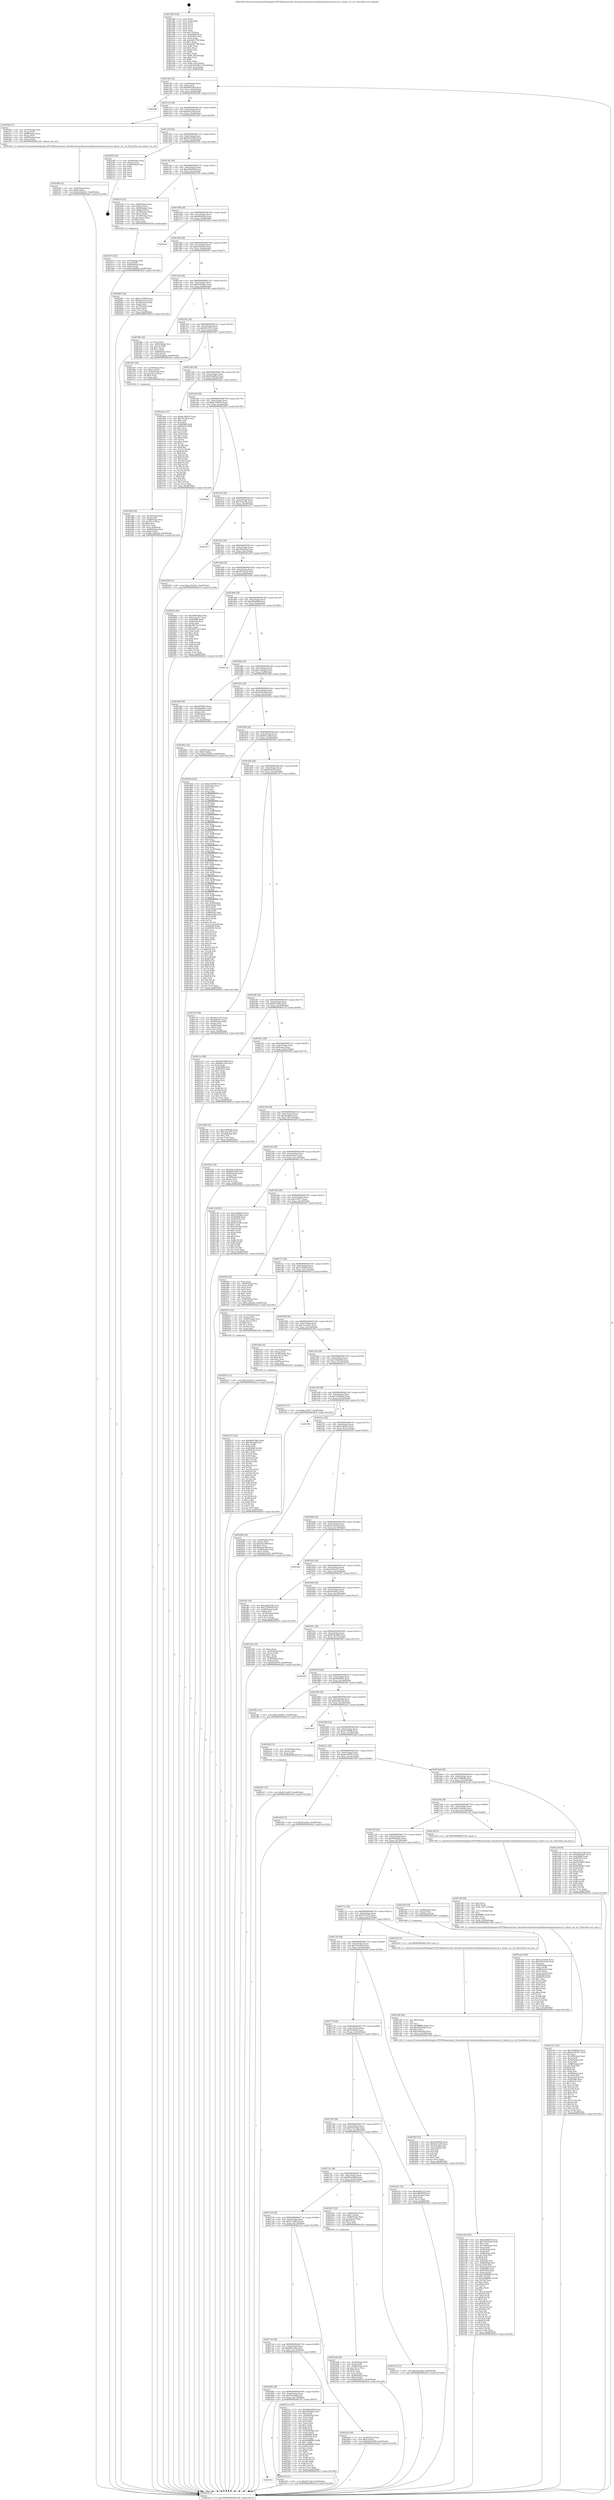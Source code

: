 digraph "0x401280" {
  label = "0x401280 (/mnt/c/Users/mathe/Desktop/tcc/POCII/binaries/extr_linuxdriversnetethernetmellanoxmlxswresources.h_mlxsw_res_set_Final-ollvm.out::main(0))"
  labelloc = "t"
  node[shape=record]

  Entry [label="",width=0.3,height=0.3,shape=circle,fillcolor=black,style=filled]
  "0x4012f4" [label="{
     0x4012f4 [32]\l
     | [instrs]\l
     &nbsp;&nbsp;0x4012f4 \<+6\>: mov -0xa8(%rbp),%eax\l
     &nbsp;&nbsp;0x4012fa \<+2\>: mov %eax,%ecx\l
     &nbsp;&nbsp;0x4012fc \<+6\>: sub $0x848d7dbd,%ecx\l
     &nbsp;&nbsp;0x401302 \<+6\>: mov %eax,-0xbc(%rbp)\l
     &nbsp;&nbsp;0x401308 \<+6\>: mov %ecx,-0xc0(%rbp)\l
     &nbsp;&nbsp;0x40130e \<+6\>: je 000000000040246f \<main+0x11ef\>\l
  }"]
  "0x40246f" [label="{
     0x40246f\l
  }", style=dashed]
  "0x401314" [label="{
     0x401314 [28]\l
     | [instrs]\l
     &nbsp;&nbsp;0x401314 \<+5\>: jmp 0000000000401319 \<main+0x99\>\l
     &nbsp;&nbsp;0x401319 \<+6\>: mov -0xbc(%rbp),%eax\l
     &nbsp;&nbsp;0x40131f \<+5\>: sub $0x924c1ebf,%eax\l
     &nbsp;&nbsp;0x401324 \<+6\>: mov %eax,-0xc4(%rbp)\l
     &nbsp;&nbsp;0x40132a \<+6\>: je 0000000000401fbd \<main+0xd3d\>\l
  }"]
  Exit [label="",width=0.3,height=0.3,shape=circle,fillcolor=black,style=filled,peripheries=2]
  "0x401fbd" [label="{
     0x401fbd [27]\l
     | [instrs]\l
     &nbsp;&nbsp;0x401fbd \<+4\>: mov -0x70(%rbp),%rax\l
     &nbsp;&nbsp;0x401fc1 \<+3\>: mov (%rax),%rdi\l
     &nbsp;&nbsp;0x401fc4 \<+7\>: mov -0x88(%rbp),%rax\l
     &nbsp;&nbsp;0x401fcb \<+2\>: mov (%rax),%esi\l
     &nbsp;&nbsp;0x401fcd \<+4\>: mov -0x80(%rbp),%rax\l
     &nbsp;&nbsp;0x401fd1 \<+2\>: mov (%rax),%edx\l
     &nbsp;&nbsp;0x401fd3 \<+5\>: call 0000000000401240 \<mlxsw_res_set\>\l
     | [calls]\l
     &nbsp;&nbsp;0x401240 \{1\} (/mnt/c/Users/mathe/Desktop/tcc/POCII/binaries/extr_linuxdriversnetethernetmellanoxmlxswresources.h_mlxsw_res_set_Final-ollvm.out::mlxsw_res_set)\l
  }"]
  "0x401330" [label="{
     0x401330 [28]\l
     | [instrs]\l
     &nbsp;&nbsp;0x401330 \<+5\>: jmp 0000000000401335 \<main+0xb5\>\l
     &nbsp;&nbsp;0x401335 \<+6\>: mov -0xbc(%rbp),%eax\l
     &nbsp;&nbsp;0x40133b \<+5\>: sub $0x94e25299,%eax\l
     &nbsp;&nbsp;0x401340 \<+6\>: mov %eax,-0xc8(%rbp)\l
     &nbsp;&nbsp;0x401346 \<+6\>: je 0000000000402305 \<main+0x1085\>\l
  }"]
  "0x4022b7" [label="{
     0x4022b7 [15]\l
     | [instrs]\l
     &nbsp;&nbsp;0x4022b7 \<+10\>: movl $0x6c12a810,-0xa8(%rbp)\l
     &nbsp;&nbsp;0x4022c1 \<+5\>: jmp 00000000004024c4 \<main+0x1244\>\l
  }"]
  "0x402305" [label="{
     0x402305 [24]\l
     | [instrs]\l
     &nbsp;&nbsp;0x402305 \<+7\>: mov -0xa0(%rbp),%rax\l
     &nbsp;&nbsp;0x40230c \<+2\>: mov (%rax),%eax\l
     &nbsp;&nbsp;0x40230e \<+4\>: lea -0x28(%rbp),%rsp\l
     &nbsp;&nbsp;0x402312 \<+1\>: pop %rbx\l
     &nbsp;&nbsp;0x402313 \<+2\>: pop %r12\l
     &nbsp;&nbsp;0x402315 \<+2\>: pop %r13\l
     &nbsp;&nbsp;0x402317 \<+2\>: pop %r14\l
     &nbsp;&nbsp;0x402319 \<+2\>: pop %r15\l
     &nbsp;&nbsp;0x40231b \<+1\>: pop %rbp\l
     &nbsp;&nbsp;0x40231c \<+1\>: ret\l
  }"]
  "0x40134c" [label="{
     0x40134c [28]\l
     | [instrs]\l
     &nbsp;&nbsp;0x40134c \<+5\>: jmp 0000000000401351 \<main+0xd1\>\l
     &nbsp;&nbsp;0x401351 \<+6\>: mov -0xbc(%rbp),%eax\l
     &nbsp;&nbsp;0x401357 \<+5\>: sub $0xa589364f,%eax\l
     &nbsp;&nbsp;0x40135c \<+6\>: mov %eax,-0xcc(%rbp)\l
     &nbsp;&nbsp;0x401362 \<+6\>: je 0000000000401b3f \<main+0x8bf\>\l
  }"]
  "0x40181c" [label="{
     0x40181c\l
  }", style=dashed]
  "0x401b3f" [label="{
     0x401b3f [52]\l
     | [instrs]\l
     &nbsp;&nbsp;0x401b3f \<+7\>: mov -0x88(%rbp),%rax\l
     &nbsp;&nbsp;0x401b46 \<+6\>: movl $0x0,(%rax)\l
     &nbsp;&nbsp;0x401b4c \<+4\>: mov -0x80(%rbp),%rax\l
     &nbsp;&nbsp;0x401b50 \<+6\>: movl $0x64,(%rax)\l
     &nbsp;&nbsp;0x401b56 \<+4\>: mov -0x78(%rbp),%rax\l
     &nbsp;&nbsp;0x401b5a \<+6\>: movl $0x1,(%rax)\l
     &nbsp;&nbsp;0x401b60 \<+4\>: mov -0x78(%rbp),%rax\l
     &nbsp;&nbsp;0x401b64 \<+3\>: movslq (%rax),%rax\l
     &nbsp;&nbsp;0x401b67 \<+4\>: shl $0x4,%rax\l
     &nbsp;&nbsp;0x401b6b \<+3\>: mov %rax,%rdi\l
     &nbsp;&nbsp;0x401b6e \<+5\>: call 0000000000401050 \<malloc@plt\>\l
     | [calls]\l
     &nbsp;&nbsp;0x401050 \{1\} (unknown)\l
  }"]
  "0x401368" [label="{
     0x401368 [28]\l
     | [instrs]\l
     &nbsp;&nbsp;0x401368 \<+5\>: jmp 000000000040136d \<main+0xed\>\l
     &nbsp;&nbsp;0x40136d \<+6\>: mov -0xbc(%rbp),%eax\l
     &nbsp;&nbsp;0x401373 \<+5\>: sub $0xa6043feb,%eax\l
     &nbsp;&nbsp;0x401378 \<+6\>: mov %eax,-0xd0(%rbp)\l
     &nbsp;&nbsp;0x40137e \<+6\>: je 00000000004022d5 \<main+0x1055\>\l
  }"]
  "0x4021b5" [label="{
     0x4021b5 [15]\l
     | [instrs]\l
     &nbsp;&nbsp;0x4021b5 \<+10\>: movl $0xfbf73a62,-0xa8(%rbp)\l
     &nbsp;&nbsp;0x4021bf \<+5\>: jmp 00000000004024c4 \<main+0x1244\>\l
  }"]
  "0x4022d5" [label="{
     0x4022d5\l
  }", style=dashed]
  "0x401384" [label="{
     0x401384 [28]\l
     | [instrs]\l
     &nbsp;&nbsp;0x401384 \<+5\>: jmp 0000000000401389 \<main+0x109\>\l
     &nbsp;&nbsp;0x401389 \<+6\>: mov -0xbc(%rbp),%eax\l
     &nbsp;&nbsp;0x40138f \<+5\>: sub $0xac93d522,%eax\l
     &nbsp;&nbsp;0x401394 \<+6\>: mov %eax,-0xd4(%rbp)\l
     &nbsp;&nbsp;0x40139a \<+6\>: je 0000000000402087 \<main+0xe07\>\l
  }"]
  "0x401800" [label="{
     0x401800 [28]\l
     | [instrs]\l
     &nbsp;&nbsp;0x401800 \<+5\>: jmp 0000000000401805 \<main+0x585\>\l
     &nbsp;&nbsp;0x401805 \<+6\>: mov -0xbc(%rbp),%eax\l
     &nbsp;&nbsp;0x40180b \<+5\>: sub $0x78ecbaff,%eax\l
     &nbsp;&nbsp;0x401810 \<+6\>: mov %eax,-0x178(%rbp)\l
     &nbsp;&nbsp;0x401816 \<+6\>: je 00000000004021b5 \<main+0xf35\>\l
  }"]
  "0x402087" [label="{
     0x402087 [36]\l
     | [instrs]\l
     &nbsp;&nbsp;0x402087 \<+5\>: mov $0x4c376f06,%eax\l
     &nbsp;&nbsp;0x40208c \<+5\>: mov $0xc8233cc4,%ecx\l
     &nbsp;&nbsp;0x402091 \<+4\>: mov -0x38(%rbp),%rdx\l
     &nbsp;&nbsp;0x402095 \<+2\>: mov (%rdx),%esi\l
     &nbsp;&nbsp;0x402097 \<+4\>: mov -0x78(%rbp),%rdx\l
     &nbsp;&nbsp;0x40209b \<+2\>: cmp (%rdx),%esi\l
     &nbsp;&nbsp;0x40209d \<+3\>: cmovl %ecx,%eax\l
     &nbsp;&nbsp;0x4020a0 \<+6\>: mov %eax,-0xa8(%rbp)\l
     &nbsp;&nbsp;0x4020a6 \<+5\>: jmp 00000000004024c4 \<main+0x1244\>\l
  }"]
  "0x4013a0" [label="{
     0x4013a0 [28]\l
     | [instrs]\l
     &nbsp;&nbsp;0x4013a0 \<+5\>: jmp 00000000004013a5 \<main+0x125\>\l
     &nbsp;&nbsp;0x4013a5 \<+6\>: mov -0xbc(%rbp),%eax\l
     &nbsp;&nbsp;0x4013ab \<+5\>: sub $0xb3d500a1,%eax\l
     &nbsp;&nbsp;0x4013b0 \<+6\>: mov %eax,-0xd8(%rbp)\l
     &nbsp;&nbsp;0x4013b6 \<+6\>: je 0000000000401f9b \<main+0xd1b\>\l
  }"]
  "0x40221a" [label="{
     0x40221a [127]\l
     | [instrs]\l
     &nbsp;&nbsp;0x40221a \<+5\>: mov $0x40362669,%eax\l
     &nbsp;&nbsp;0x40221f \<+5\>: mov $0xc6f5ddda,%ecx\l
     &nbsp;&nbsp;0x402224 \<+2\>: xor %edx,%edx\l
     &nbsp;&nbsp;0x402226 \<+4\>: mov -0x38(%rbp),%rsi\l
     &nbsp;&nbsp;0x40222a \<+2\>: mov (%rsi),%edi\l
     &nbsp;&nbsp;0x40222c \<+3\>: mov %edx,%r8d\l
     &nbsp;&nbsp;0x40222f \<+3\>: sub %edi,%r8d\l
     &nbsp;&nbsp;0x402232 \<+2\>: mov %edx,%edi\l
     &nbsp;&nbsp;0x402234 \<+3\>: sub $0x1,%edi\l
     &nbsp;&nbsp;0x402237 \<+3\>: add %edi,%r8d\l
     &nbsp;&nbsp;0x40223a \<+3\>: sub %r8d,%edx\l
     &nbsp;&nbsp;0x40223d \<+4\>: mov -0x38(%rbp),%rsi\l
     &nbsp;&nbsp;0x402241 \<+2\>: mov %edx,(%rsi)\l
     &nbsp;&nbsp;0x402243 \<+7\>: mov 0x405068,%edx\l
     &nbsp;&nbsp;0x40224a \<+7\>: mov 0x405054,%edi\l
     &nbsp;&nbsp;0x402251 \<+3\>: mov %edx,%r8d\l
     &nbsp;&nbsp;0x402254 \<+7\>: sub $0xaa988849,%r8d\l
     &nbsp;&nbsp;0x40225b \<+4\>: sub $0x1,%r8d\l
     &nbsp;&nbsp;0x40225f \<+7\>: add $0xaa988849,%r8d\l
     &nbsp;&nbsp;0x402266 \<+4\>: imul %r8d,%edx\l
     &nbsp;&nbsp;0x40226a \<+3\>: and $0x1,%edx\l
     &nbsp;&nbsp;0x40226d \<+3\>: cmp $0x0,%edx\l
     &nbsp;&nbsp;0x402270 \<+4\>: sete %r9b\l
     &nbsp;&nbsp;0x402274 \<+3\>: cmp $0xa,%edi\l
     &nbsp;&nbsp;0x402277 \<+4\>: setl %r10b\l
     &nbsp;&nbsp;0x40227b \<+3\>: mov %r9b,%r11b\l
     &nbsp;&nbsp;0x40227e \<+3\>: and %r10b,%r11b\l
     &nbsp;&nbsp;0x402281 \<+3\>: xor %r10b,%r9b\l
     &nbsp;&nbsp;0x402284 \<+3\>: or %r9b,%r11b\l
     &nbsp;&nbsp;0x402287 \<+4\>: test $0x1,%r11b\l
     &nbsp;&nbsp;0x40228b \<+3\>: cmovne %ecx,%eax\l
     &nbsp;&nbsp;0x40228e \<+6\>: mov %eax,-0xa8(%rbp)\l
     &nbsp;&nbsp;0x402294 \<+5\>: jmp 00000000004024c4 \<main+0x1244\>\l
  }"]
  "0x401f9b" [label="{
     0x401f9b [34]\l
     | [instrs]\l
     &nbsp;&nbsp;0x401f9b \<+2\>: xor %eax,%eax\l
     &nbsp;&nbsp;0x401f9d \<+4\>: mov -0x68(%rbp),%rcx\l
     &nbsp;&nbsp;0x401fa1 \<+2\>: mov (%rcx),%edx\l
     &nbsp;&nbsp;0x401fa3 \<+3\>: sub $0x1,%eax\l
     &nbsp;&nbsp;0x401fa6 \<+2\>: sub %eax,%edx\l
     &nbsp;&nbsp;0x401fa8 \<+4\>: mov -0x68(%rbp),%rcx\l
     &nbsp;&nbsp;0x401fac \<+2\>: mov %edx,(%rcx)\l
     &nbsp;&nbsp;0x401fae \<+10\>: movl $0x3ba8bba,-0xa8(%rbp)\l
     &nbsp;&nbsp;0x401fb8 \<+5\>: jmp 00000000004024c4 \<main+0x1244\>\l
  }"]
  "0x4013bc" [label="{
     0x4013bc [28]\l
     | [instrs]\l
     &nbsp;&nbsp;0x4013bc \<+5\>: jmp 00000000004013c1 \<main+0x141\>\l
     &nbsp;&nbsp;0x4013c1 \<+6\>: mov -0xbc(%rbp),%eax\l
     &nbsp;&nbsp;0x4013c7 \<+5\>: sub $0xb6b7d1f3,%eax\l
     &nbsp;&nbsp;0x4013cc \<+6\>: mov %eax,-0xdc(%rbp)\l
     &nbsp;&nbsp;0x4013d2 \<+6\>: je 0000000000401d67 \<main+0xae7\>\l
  }"]
  "0x4017e4" [label="{
     0x4017e4 [28]\l
     | [instrs]\l
     &nbsp;&nbsp;0x4017e4 \<+5\>: jmp 00000000004017e9 \<main+0x569\>\l
     &nbsp;&nbsp;0x4017e9 \<+6\>: mov -0xbc(%rbp),%eax\l
     &nbsp;&nbsp;0x4017ef \<+5\>: sub $0x6f8ec34b,%eax\l
     &nbsp;&nbsp;0x4017f4 \<+6\>: mov %eax,-0x174(%rbp)\l
     &nbsp;&nbsp;0x4017fa \<+6\>: je 000000000040221a \<main+0xf9a\>\l
  }"]
  "0x401d67" [label="{
     0x401d67 [29]\l
     | [instrs]\l
     &nbsp;&nbsp;0x401d67 \<+4\>: mov -0x50(%rbp),%rax\l
     &nbsp;&nbsp;0x401d6b \<+6\>: movl $0x1,(%rax)\l
     &nbsp;&nbsp;0x401d71 \<+4\>: mov -0x50(%rbp),%rax\l
     &nbsp;&nbsp;0x401d75 \<+3\>: movslq (%rax),%rax\l
     &nbsp;&nbsp;0x401d78 \<+4\>: shl $0x2,%rax\l
     &nbsp;&nbsp;0x401d7c \<+3\>: mov %rax,%rdi\l
     &nbsp;&nbsp;0x401d7f \<+5\>: call 0000000000401050 \<malloc@plt\>\l
     | [calls]\l
     &nbsp;&nbsp;0x401050 \{1\} (unknown)\l
  }"]
  "0x4013d8" [label="{
     0x4013d8 [28]\l
     | [instrs]\l
     &nbsp;&nbsp;0x4013d8 \<+5\>: jmp 00000000004013dd \<main+0x15d\>\l
     &nbsp;&nbsp;0x4013dd \<+6\>: mov -0xbc(%rbp),%eax\l
     &nbsp;&nbsp;0x4013e3 \<+5\>: sub $0xb9add8c2,%eax\l
     &nbsp;&nbsp;0x4013e8 \<+6\>: mov %eax,-0xe0(%rbp)\l
     &nbsp;&nbsp;0x4013ee \<+6\>: je 0000000000401dda \<main+0xb5a\>\l
  }"]
  "0x4022e9" [label="{
     0x4022e9 [28]\l
     | [instrs]\l
     &nbsp;&nbsp;0x4022e9 \<+7\>: mov -0xa0(%rbp),%rax\l
     &nbsp;&nbsp;0x4022f0 \<+6\>: movl $0x0,(%rax)\l
     &nbsp;&nbsp;0x4022f6 \<+10\>: movl $0x94e25299,-0xa8(%rbp)\l
     &nbsp;&nbsp;0x402300 \<+5\>: jmp 00000000004024c4 \<main+0x1244\>\l
  }"]
  "0x401dda" [label="{
     0x401dda [137]\l
     | [instrs]\l
     &nbsp;&nbsp;0x401dda \<+5\>: mov $0xbe394470,%eax\l
     &nbsp;&nbsp;0x401ddf \<+5\>: mov $0x57fc5f34,%ecx\l
     &nbsp;&nbsp;0x401de4 \<+2\>: mov $0x1,%dl\l
     &nbsp;&nbsp;0x401de6 \<+2\>: xor %esi,%esi\l
     &nbsp;&nbsp;0x401de8 \<+7\>: mov 0x405068,%edi\l
     &nbsp;&nbsp;0x401def \<+8\>: mov 0x405054,%r8d\l
     &nbsp;&nbsp;0x401df7 \<+3\>: sub $0x1,%esi\l
     &nbsp;&nbsp;0x401dfa \<+3\>: mov %edi,%r9d\l
     &nbsp;&nbsp;0x401dfd \<+3\>: add %esi,%r9d\l
     &nbsp;&nbsp;0x401e00 \<+4\>: imul %r9d,%edi\l
     &nbsp;&nbsp;0x401e04 \<+3\>: and $0x1,%edi\l
     &nbsp;&nbsp;0x401e07 \<+3\>: cmp $0x0,%edi\l
     &nbsp;&nbsp;0x401e0a \<+4\>: sete %r10b\l
     &nbsp;&nbsp;0x401e0e \<+4\>: cmp $0xa,%r8d\l
     &nbsp;&nbsp;0x401e12 \<+4\>: setl %r11b\l
     &nbsp;&nbsp;0x401e16 \<+3\>: mov %r10b,%bl\l
     &nbsp;&nbsp;0x401e19 \<+3\>: xor $0xff,%bl\l
     &nbsp;&nbsp;0x401e1c \<+3\>: mov %r11b,%r14b\l
     &nbsp;&nbsp;0x401e1f \<+4\>: xor $0xff,%r14b\l
     &nbsp;&nbsp;0x401e23 \<+3\>: xor $0x0,%dl\l
     &nbsp;&nbsp;0x401e26 \<+3\>: mov %bl,%r15b\l
     &nbsp;&nbsp;0x401e29 \<+4\>: and $0x0,%r15b\l
     &nbsp;&nbsp;0x401e2d \<+3\>: and %dl,%r10b\l
     &nbsp;&nbsp;0x401e30 \<+3\>: mov %r14b,%r12b\l
     &nbsp;&nbsp;0x401e33 \<+4\>: and $0x0,%r12b\l
     &nbsp;&nbsp;0x401e37 \<+3\>: and %dl,%r11b\l
     &nbsp;&nbsp;0x401e3a \<+3\>: or %r10b,%r15b\l
     &nbsp;&nbsp;0x401e3d \<+3\>: or %r11b,%r12b\l
     &nbsp;&nbsp;0x401e40 \<+3\>: xor %r12b,%r15b\l
     &nbsp;&nbsp;0x401e43 \<+3\>: or %r14b,%bl\l
     &nbsp;&nbsp;0x401e46 \<+3\>: xor $0xff,%bl\l
     &nbsp;&nbsp;0x401e49 \<+3\>: or $0x0,%dl\l
     &nbsp;&nbsp;0x401e4c \<+2\>: and %dl,%bl\l
     &nbsp;&nbsp;0x401e4e \<+3\>: or %bl,%r15b\l
     &nbsp;&nbsp;0x401e51 \<+4\>: test $0x1,%r15b\l
     &nbsp;&nbsp;0x401e55 \<+3\>: cmovne %ecx,%eax\l
     &nbsp;&nbsp;0x401e58 \<+6\>: mov %eax,-0xa8(%rbp)\l
     &nbsp;&nbsp;0x401e5e \<+5\>: jmp 00000000004024c4 \<main+0x1244\>\l
  }"]
  "0x4013f4" [label="{
     0x4013f4 [28]\l
     | [instrs]\l
     &nbsp;&nbsp;0x4013f4 \<+5\>: jmp 00000000004013f9 \<main+0x179\>\l
     &nbsp;&nbsp;0x4013f9 \<+6\>: mov -0xbc(%rbp),%eax\l
     &nbsp;&nbsp;0x4013ff \<+5\>: sub $0xbe394470,%eax\l
     &nbsp;&nbsp;0x401404 \<+6\>: mov %eax,-0xe4(%rbp)\l
     &nbsp;&nbsp;0x40140a \<+6\>: je 0000000000402402 \<main+0x1182\>\l
  }"]
  "0x402127" [label="{
     0x402127 [142]\l
     | [instrs]\l
     &nbsp;&nbsp;0x402127 \<+5\>: mov $0x848d7dbd,%edx\l
     &nbsp;&nbsp;0x40212c \<+5\>: mov $0x78ecbaff,%esi\l
     &nbsp;&nbsp;0x402131 \<+3\>: mov $0x1,%r8b\l
     &nbsp;&nbsp;0x402134 \<+3\>: xor %r9d,%r9d\l
     &nbsp;&nbsp;0x402137 \<+8\>: mov 0x405068,%r10d\l
     &nbsp;&nbsp;0x40213f \<+8\>: mov 0x405054,%r11d\l
     &nbsp;&nbsp;0x402147 \<+4\>: sub $0x1,%r9d\l
     &nbsp;&nbsp;0x40214b \<+3\>: mov %r10d,%ebx\l
     &nbsp;&nbsp;0x40214e \<+3\>: add %r9d,%ebx\l
     &nbsp;&nbsp;0x402151 \<+4\>: imul %ebx,%r10d\l
     &nbsp;&nbsp;0x402155 \<+4\>: and $0x1,%r10d\l
     &nbsp;&nbsp;0x402159 \<+4\>: cmp $0x0,%r10d\l
     &nbsp;&nbsp;0x40215d \<+4\>: sete %r14b\l
     &nbsp;&nbsp;0x402161 \<+4\>: cmp $0xa,%r11d\l
     &nbsp;&nbsp;0x402165 \<+4\>: setl %r15b\l
     &nbsp;&nbsp;0x402169 \<+3\>: mov %r14b,%r12b\l
     &nbsp;&nbsp;0x40216c \<+4\>: xor $0xff,%r12b\l
     &nbsp;&nbsp;0x402170 \<+3\>: mov %r15b,%r13b\l
     &nbsp;&nbsp;0x402173 \<+4\>: xor $0xff,%r13b\l
     &nbsp;&nbsp;0x402177 \<+4\>: xor $0x1,%r8b\l
     &nbsp;&nbsp;0x40217b \<+3\>: mov %r12b,%al\l
     &nbsp;&nbsp;0x40217e \<+2\>: and $0xff,%al\l
     &nbsp;&nbsp;0x402180 \<+3\>: and %r8b,%r14b\l
     &nbsp;&nbsp;0x402183 \<+3\>: mov %r13b,%cl\l
     &nbsp;&nbsp;0x402186 \<+3\>: and $0xff,%cl\l
     &nbsp;&nbsp;0x402189 \<+3\>: and %r8b,%r15b\l
     &nbsp;&nbsp;0x40218c \<+3\>: or %r14b,%al\l
     &nbsp;&nbsp;0x40218f \<+3\>: or %r15b,%cl\l
     &nbsp;&nbsp;0x402192 \<+2\>: xor %cl,%al\l
     &nbsp;&nbsp;0x402194 \<+3\>: or %r13b,%r12b\l
     &nbsp;&nbsp;0x402197 \<+4\>: xor $0xff,%r12b\l
     &nbsp;&nbsp;0x40219b \<+4\>: or $0x1,%r8b\l
     &nbsp;&nbsp;0x40219f \<+3\>: and %r8b,%r12b\l
     &nbsp;&nbsp;0x4021a2 \<+3\>: or %r12b,%al\l
     &nbsp;&nbsp;0x4021a5 \<+2\>: test $0x1,%al\l
     &nbsp;&nbsp;0x4021a7 \<+3\>: cmovne %esi,%edx\l
     &nbsp;&nbsp;0x4021aa \<+6\>: mov %edx,-0xa8(%rbp)\l
     &nbsp;&nbsp;0x4021b0 \<+5\>: jmp 00000000004024c4 \<main+0x1244\>\l
  }"]
  "0x402402" [label="{
     0x402402\l
  }", style=dashed]
  "0x401410" [label="{
     0x401410 [28]\l
     | [instrs]\l
     &nbsp;&nbsp;0x401410 \<+5\>: jmp 0000000000401415 \<main+0x195\>\l
     &nbsp;&nbsp;0x401415 \<+6\>: mov -0xbc(%rbp),%eax\l
     &nbsp;&nbsp;0x40141b \<+5\>: sub $0xc16ecc9e,%eax\l
     &nbsp;&nbsp;0x401420 \<+6\>: mov %eax,-0xe8(%rbp)\l
     &nbsp;&nbsp;0x401426 \<+6\>: je 0000000000401a17 \<main+0x797\>\l
  }"]
  "0x402035" [label="{
     0x402035 [15]\l
     | [instrs]\l
     &nbsp;&nbsp;0x402035 \<+10\>: movl $0x3a2bfc5c,-0xa8(%rbp)\l
     &nbsp;&nbsp;0x40203f \<+5\>: jmp 00000000004024c4 \<main+0x1244\>\l
  }"]
  "0x401a17" [label="{
     0x401a17\l
  }", style=dashed]
  "0x40142c" [label="{
     0x40142c [28]\l
     | [instrs]\l
     &nbsp;&nbsp;0x40142c \<+5\>: jmp 0000000000401431 \<main+0x1b1\>\l
     &nbsp;&nbsp;0x401431 \<+6\>: mov -0xbc(%rbp),%eax\l
     &nbsp;&nbsp;0x401437 \<+5\>: sub $0xc6f5ddda,%eax\l
     &nbsp;&nbsp;0x40143c \<+6\>: mov %eax,-0xec(%rbp)\l
     &nbsp;&nbsp;0x401442 \<+6\>: je 0000000000402299 \<main+0x1019\>\l
  }"]
  "0x401fd8" [label="{
     0x401fd8 [25]\l
     | [instrs]\l
     &nbsp;&nbsp;0x401fd8 \<+4\>: mov -0x40(%rbp),%rax\l
     &nbsp;&nbsp;0x401fdc \<+6\>: movl $0x0,(%rax)\l
     &nbsp;&nbsp;0x401fe2 \<+10\>: movl $0x3d1beb27,-0xa8(%rbp)\l
     &nbsp;&nbsp;0x401fec \<+5\>: jmp 00000000004024c4 \<main+0x1244\>\l
  }"]
  "0x402299" [label="{
     0x402299 [15]\l
     | [instrs]\l
     &nbsp;&nbsp;0x402299 \<+10\>: movl $0xac93d522,-0xa8(%rbp)\l
     &nbsp;&nbsp;0x4022a3 \<+5\>: jmp 00000000004024c4 \<main+0x1244\>\l
  }"]
  "0x401448" [label="{
     0x401448 [28]\l
     | [instrs]\l
     &nbsp;&nbsp;0x401448 \<+5\>: jmp 000000000040144d \<main+0x1cd\>\l
     &nbsp;&nbsp;0x40144d \<+6\>: mov -0xbc(%rbp),%eax\l
     &nbsp;&nbsp;0x401453 \<+5\>: sub $0xc8233cc4,%eax\l
     &nbsp;&nbsp;0x401458 \<+6\>: mov %eax,-0xf0(%rbp)\l
     &nbsp;&nbsp;0x40145e \<+6\>: je 00000000004020ab \<main+0xe2b\>\l
  }"]
  "0x401e90" [label="{
     0x401e90 [195]\l
     | [instrs]\l
     &nbsp;&nbsp;0x401e90 \<+5\>: mov $0xbe394470,%ecx\l
     &nbsp;&nbsp;0x401e95 \<+5\>: mov $0x13828148,%edx\l
     &nbsp;&nbsp;0x401e9a \<+3\>: mov $0x1,%sil\l
     &nbsp;&nbsp;0x401e9d \<+6\>: mov -0x184(%rbp),%edi\l
     &nbsp;&nbsp;0x401ea3 \<+3\>: imul %eax,%edi\l
     &nbsp;&nbsp;0x401ea6 \<+4\>: mov -0x70(%rbp),%r8\l
     &nbsp;&nbsp;0x401eaa \<+3\>: mov (%r8),%r8\l
     &nbsp;&nbsp;0x401ead \<+4\>: mov -0x68(%rbp),%r9\l
     &nbsp;&nbsp;0x401eb1 \<+3\>: movslq (%r9),%r9\l
     &nbsp;&nbsp;0x401eb4 \<+4\>: shl $0x4,%r9\l
     &nbsp;&nbsp;0x401eb8 \<+3\>: add %r9,%r8\l
     &nbsp;&nbsp;0x401ebb \<+4\>: mov 0x8(%r8),%r8\l
     &nbsp;&nbsp;0x401ebf \<+4\>: mov -0x48(%rbp),%r9\l
     &nbsp;&nbsp;0x401ec3 \<+3\>: movslq (%r9),%r9\l
     &nbsp;&nbsp;0x401ec6 \<+4\>: mov %edi,(%r8,%r9,4)\l
     &nbsp;&nbsp;0x401eca \<+7\>: mov 0x405068,%eax\l
     &nbsp;&nbsp;0x401ed1 \<+7\>: mov 0x405054,%edi\l
     &nbsp;&nbsp;0x401ed8 \<+3\>: mov %eax,%r10d\l
     &nbsp;&nbsp;0x401edb \<+7\>: add $0x2586f848,%r10d\l
     &nbsp;&nbsp;0x401ee2 \<+4\>: sub $0x1,%r10d\l
     &nbsp;&nbsp;0x401ee6 \<+7\>: sub $0x2586f848,%r10d\l
     &nbsp;&nbsp;0x401eed \<+4\>: imul %r10d,%eax\l
     &nbsp;&nbsp;0x401ef1 \<+3\>: and $0x1,%eax\l
     &nbsp;&nbsp;0x401ef4 \<+3\>: cmp $0x0,%eax\l
     &nbsp;&nbsp;0x401ef7 \<+4\>: sete %r11b\l
     &nbsp;&nbsp;0x401efb \<+3\>: cmp $0xa,%edi\l
     &nbsp;&nbsp;0x401efe \<+3\>: setl %bl\l
     &nbsp;&nbsp;0x401f01 \<+3\>: mov %r11b,%r14b\l
     &nbsp;&nbsp;0x401f04 \<+4\>: xor $0xff,%r14b\l
     &nbsp;&nbsp;0x401f08 \<+3\>: mov %bl,%r15b\l
     &nbsp;&nbsp;0x401f0b \<+4\>: xor $0xff,%r15b\l
     &nbsp;&nbsp;0x401f0f \<+4\>: xor $0x1,%sil\l
     &nbsp;&nbsp;0x401f13 \<+3\>: mov %r14b,%r12b\l
     &nbsp;&nbsp;0x401f16 \<+4\>: and $0xff,%r12b\l
     &nbsp;&nbsp;0x401f1a \<+3\>: and %sil,%r11b\l
     &nbsp;&nbsp;0x401f1d \<+3\>: mov %r15b,%r13b\l
     &nbsp;&nbsp;0x401f20 \<+4\>: and $0xff,%r13b\l
     &nbsp;&nbsp;0x401f24 \<+3\>: and %sil,%bl\l
     &nbsp;&nbsp;0x401f27 \<+3\>: or %r11b,%r12b\l
     &nbsp;&nbsp;0x401f2a \<+3\>: or %bl,%r13b\l
     &nbsp;&nbsp;0x401f2d \<+3\>: xor %r13b,%r12b\l
     &nbsp;&nbsp;0x401f30 \<+3\>: or %r15b,%r14b\l
     &nbsp;&nbsp;0x401f33 \<+4\>: xor $0xff,%r14b\l
     &nbsp;&nbsp;0x401f37 \<+4\>: or $0x1,%sil\l
     &nbsp;&nbsp;0x401f3b \<+3\>: and %sil,%r14b\l
     &nbsp;&nbsp;0x401f3e \<+3\>: or %r14b,%r12b\l
     &nbsp;&nbsp;0x401f41 \<+4\>: test $0x1,%r12b\l
     &nbsp;&nbsp;0x401f45 \<+3\>: cmovne %edx,%ecx\l
     &nbsp;&nbsp;0x401f48 \<+6\>: mov %ecx,-0xa8(%rbp)\l
     &nbsp;&nbsp;0x401f4e \<+5\>: jmp 00000000004024c4 \<main+0x1244\>\l
  }"]
  "0x4020ab" [label="{
     0x4020ab [91]\l
     | [instrs]\l
     &nbsp;&nbsp;0x4020ab \<+5\>: mov $0x848d7dbd,%eax\l
     &nbsp;&nbsp;0x4020b0 \<+5\>: mov $0x11ea2f11,%ecx\l
     &nbsp;&nbsp;0x4020b5 \<+7\>: mov 0x405068,%edx\l
     &nbsp;&nbsp;0x4020bc \<+7\>: mov 0x405054,%esi\l
     &nbsp;&nbsp;0x4020c3 \<+2\>: mov %edx,%edi\l
     &nbsp;&nbsp;0x4020c5 \<+6\>: add $0x5b075e1d,%edi\l
     &nbsp;&nbsp;0x4020cb \<+3\>: sub $0x1,%edi\l
     &nbsp;&nbsp;0x4020ce \<+6\>: sub $0x5b075e1d,%edi\l
     &nbsp;&nbsp;0x4020d4 \<+3\>: imul %edi,%edx\l
     &nbsp;&nbsp;0x4020d7 \<+3\>: and $0x1,%edx\l
     &nbsp;&nbsp;0x4020da \<+3\>: cmp $0x0,%edx\l
     &nbsp;&nbsp;0x4020dd \<+4\>: sete %r8b\l
     &nbsp;&nbsp;0x4020e1 \<+3\>: cmp $0xa,%esi\l
     &nbsp;&nbsp;0x4020e4 \<+4\>: setl %r9b\l
     &nbsp;&nbsp;0x4020e8 \<+3\>: mov %r8b,%r10b\l
     &nbsp;&nbsp;0x4020eb \<+3\>: and %r9b,%r10b\l
     &nbsp;&nbsp;0x4020ee \<+3\>: xor %r9b,%r8b\l
     &nbsp;&nbsp;0x4020f1 \<+3\>: or %r8b,%r10b\l
     &nbsp;&nbsp;0x4020f4 \<+4\>: test $0x1,%r10b\l
     &nbsp;&nbsp;0x4020f8 \<+3\>: cmovne %ecx,%eax\l
     &nbsp;&nbsp;0x4020fb \<+6\>: mov %eax,-0xa8(%rbp)\l
     &nbsp;&nbsp;0x402101 \<+5\>: jmp 00000000004024c4 \<main+0x1244\>\l
  }"]
  "0x401464" [label="{
     0x401464 [28]\l
     | [instrs]\l
     &nbsp;&nbsp;0x401464 \<+5\>: jmp 0000000000401469 \<main+0x1e9\>\l
     &nbsp;&nbsp;0x401469 \<+6\>: mov -0xbc(%rbp),%eax\l
     &nbsp;&nbsp;0x40146f \<+5\>: sub $0xc942f400,%eax\l
     &nbsp;&nbsp;0x401474 \<+6\>: mov %eax,-0xf4(%rbp)\l
     &nbsp;&nbsp;0x40147a \<+6\>: je 000000000040231d \<main+0x109d\>\l
  }"]
  "0x401e68" [label="{
     0x401e68 [40]\l
     | [instrs]\l
     &nbsp;&nbsp;0x401e68 \<+5\>: mov $0x2,%ecx\l
     &nbsp;&nbsp;0x401e6d \<+1\>: cltd\l
     &nbsp;&nbsp;0x401e6e \<+2\>: idiv %ecx\l
     &nbsp;&nbsp;0x401e70 \<+6\>: imul $0xfffffffe,%edx,%ecx\l
     &nbsp;&nbsp;0x401e76 \<+6\>: add $0x25b6e56d,%ecx\l
     &nbsp;&nbsp;0x401e7c \<+3\>: add $0x1,%ecx\l
     &nbsp;&nbsp;0x401e7f \<+6\>: sub $0x25b6e56d,%ecx\l
     &nbsp;&nbsp;0x401e85 \<+6\>: mov %ecx,-0x184(%rbp)\l
     &nbsp;&nbsp;0x401e8b \<+5\>: call 0000000000401160 \<next_i\>\l
     | [calls]\l
     &nbsp;&nbsp;0x401160 \{1\} (/mnt/c/Users/mathe/Desktop/tcc/POCII/binaries/extr_linuxdriversnetethernetmellanoxmlxswresources.h_mlxsw_res_set_Final-ollvm.out::next_i)\l
  }"]
  "0x40231d" [label="{
     0x40231d\l
  }", style=dashed]
  "0x401480" [label="{
     0x401480 [28]\l
     | [instrs]\l
     &nbsp;&nbsp;0x401480 \<+5\>: jmp 0000000000401485 \<main+0x205\>\l
     &nbsp;&nbsp;0x401485 \<+6\>: mov -0xbc(%rbp),%eax\l
     &nbsp;&nbsp;0x40148b \<+5\>: sub $0xcca0ba4d,%eax\l
     &nbsp;&nbsp;0x401490 \<+6\>: mov %eax,-0xf8(%rbp)\l
     &nbsp;&nbsp;0x401496 \<+6\>: je 0000000000401db6 \<main+0xb36\>\l
  }"]
  "0x401d84" [label="{
     0x401d84 [50]\l
     | [instrs]\l
     &nbsp;&nbsp;0x401d84 \<+4\>: mov -0x70(%rbp),%rdi\l
     &nbsp;&nbsp;0x401d88 \<+3\>: mov (%rdi),%rdi\l
     &nbsp;&nbsp;0x401d8b \<+4\>: mov -0x68(%rbp),%rcx\l
     &nbsp;&nbsp;0x401d8f \<+3\>: movslq (%rcx),%rcx\l
     &nbsp;&nbsp;0x401d92 \<+4\>: shl $0x4,%rcx\l
     &nbsp;&nbsp;0x401d96 \<+3\>: add %rcx,%rdi\l
     &nbsp;&nbsp;0x401d99 \<+4\>: mov %rax,0x8(%rdi)\l
     &nbsp;&nbsp;0x401d9d \<+4\>: mov -0x48(%rbp),%rax\l
     &nbsp;&nbsp;0x401da1 \<+6\>: movl $0x0,(%rax)\l
     &nbsp;&nbsp;0x401da7 \<+10\>: movl $0xcca0ba4d,-0xa8(%rbp)\l
     &nbsp;&nbsp;0x401db1 \<+5\>: jmp 00000000004024c4 \<main+0x1244\>\l
  }"]
  "0x401db6" [label="{
     0x401db6 [36]\l
     | [instrs]\l
     &nbsp;&nbsp;0x401db6 \<+5\>: mov $0x4950ff7b,%eax\l
     &nbsp;&nbsp;0x401dbb \<+5\>: mov $0xb9add8c2,%ecx\l
     &nbsp;&nbsp;0x401dc0 \<+4\>: mov -0x48(%rbp),%rdx\l
     &nbsp;&nbsp;0x401dc4 \<+2\>: mov (%rdx),%esi\l
     &nbsp;&nbsp;0x401dc6 \<+4\>: mov -0x50(%rbp),%rdx\l
     &nbsp;&nbsp;0x401dca \<+2\>: cmp (%rdx),%esi\l
     &nbsp;&nbsp;0x401dcc \<+3\>: cmovl %ecx,%eax\l
     &nbsp;&nbsp;0x401dcf \<+6\>: mov %eax,-0xa8(%rbp)\l
     &nbsp;&nbsp;0x401dd5 \<+5\>: jmp 00000000004024c4 \<main+0x1244\>\l
  }"]
  "0x40149c" [label="{
     0x40149c [28]\l
     | [instrs]\l
     &nbsp;&nbsp;0x40149c \<+5\>: jmp 00000000004014a1 \<main+0x221\>\l
     &nbsp;&nbsp;0x4014a1 \<+6\>: mov -0xbc(%rbp),%eax\l
     &nbsp;&nbsp;0x4014a7 \<+5\>: sub $0xeb067438,%eax\l
     &nbsp;&nbsp;0x4014ac \<+6\>: mov %eax,-0xfc(%rbp)\l
     &nbsp;&nbsp;0x4014b2 \<+6\>: je 000000000040206e \<main+0xdee\>\l
  }"]
  "0x401cb5" [label="{
     0x401cb5 [129]\l
     | [instrs]\l
     &nbsp;&nbsp;0x401cb5 \<+5\>: mov $0x1d5b84a5,%ecx\l
     &nbsp;&nbsp;0x401cba \<+5\>: mov $0x4e100787,%edx\l
     &nbsp;&nbsp;0x401cbf \<+2\>: xor %esi,%esi\l
     &nbsp;&nbsp;0x401cc1 \<+6\>: mov -0x180(%rbp),%edi\l
     &nbsp;&nbsp;0x401cc7 \<+3\>: imul %eax,%edi\l
     &nbsp;&nbsp;0x401cca \<+4\>: mov -0x70(%rbp),%r8\l
     &nbsp;&nbsp;0x401cce \<+3\>: mov (%r8),%r8\l
     &nbsp;&nbsp;0x401cd1 \<+4\>: mov -0x68(%rbp),%r9\l
     &nbsp;&nbsp;0x401cd5 \<+3\>: movslq (%r9),%r9\l
     &nbsp;&nbsp;0x401cd8 \<+4\>: shl $0x4,%r9\l
     &nbsp;&nbsp;0x401cdc \<+3\>: add %r9,%r8\l
     &nbsp;&nbsp;0x401cdf \<+3\>: mov (%r8),%r8\l
     &nbsp;&nbsp;0x401ce2 \<+4\>: mov -0x58(%rbp),%r9\l
     &nbsp;&nbsp;0x401ce6 \<+3\>: movslq (%r9),%r9\l
     &nbsp;&nbsp;0x401ce9 \<+4\>: mov %edi,(%r8,%r9,4)\l
     &nbsp;&nbsp;0x401ced \<+7\>: mov 0x405068,%eax\l
     &nbsp;&nbsp;0x401cf4 \<+7\>: mov 0x405054,%edi\l
     &nbsp;&nbsp;0x401cfb \<+3\>: sub $0x1,%esi\l
     &nbsp;&nbsp;0x401cfe \<+3\>: mov %eax,%r10d\l
     &nbsp;&nbsp;0x401d01 \<+3\>: add %esi,%r10d\l
     &nbsp;&nbsp;0x401d04 \<+4\>: imul %r10d,%eax\l
     &nbsp;&nbsp;0x401d08 \<+3\>: and $0x1,%eax\l
     &nbsp;&nbsp;0x401d0b \<+3\>: cmp $0x0,%eax\l
     &nbsp;&nbsp;0x401d0e \<+4\>: sete %r11b\l
     &nbsp;&nbsp;0x401d12 \<+3\>: cmp $0xa,%edi\l
     &nbsp;&nbsp;0x401d15 \<+3\>: setl %bl\l
     &nbsp;&nbsp;0x401d18 \<+3\>: mov %r11b,%r14b\l
     &nbsp;&nbsp;0x401d1b \<+3\>: and %bl,%r14b\l
     &nbsp;&nbsp;0x401d1e \<+3\>: xor %bl,%r11b\l
     &nbsp;&nbsp;0x401d21 \<+3\>: or %r11b,%r14b\l
     &nbsp;&nbsp;0x401d24 \<+4\>: test $0x1,%r14b\l
     &nbsp;&nbsp;0x401d28 \<+3\>: cmovne %edx,%ecx\l
     &nbsp;&nbsp;0x401d2b \<+6\>: mov %ecx,-0xa8(%rbp)\l
     &nbsp;&nbsp;0x401d31 \<+5\>: jmp 00000000004024c4 \<main+0x1244\>\l
  }"]
  "0x40206e" [label="{
     0x40206e [25]\l
     | [instrs]\l
     &nbsp;&nbsp;0x40206e \<+4\>: mov -0x38(%rbp),%rax\l
     &nbsp;&nbsp;0x402072 \<+6\>: movl $0x0,(%rax)\l
     &nbsp;&nbsp;0x402078 \<+10\>: movl $0xac93d522,-0xa8(%rbp)\l
     &nbsp;&nbsp;0x402082 \<+5\>: jmp 00000000004024c4 \<main+0x1244\>\l
  }"]
  "0x4014b8" [label="{
     0x4014b8 [28]\l
     | [instrs]\l
     &nbsp;&nbsp;0x4014b8 \<+5\>: jmp 00000000004014bd \<main+0x23d\>\l
     &nbsp;&nbsp;0x4014bd \<+6\>: mov -0xbc(%rbp),%eax\l
     &nbsp;&nbsp;0x4014c3 \<+5\>: sub $0xf6513a00,%eax\l
     &nbsp;&nbsp;0x4014c8 \<+6\>: mov %eax,-0x100(%rbp)\l
     &nbsp;&nbsp;0x4014ce \<+6\>: je 000000000040185b \<main+0x5db\>\l
  }"]
  "0x401c89" [label="{
     0x401c89 [44]\l
     | [instrs]\l
     &nbsp;&nbsp;0x401c89 \<+2\>: xor %ecx,%ecx\l
     &nbsp;&nbsp;0x401c8b \<+5\>: mov $0x2,%edx\l
     &nbsp;&nbsp;0x401c90 \<+6\>: mov %edx,-0x17c(%rbp)\l
     &nbsp;&nbsp;0x401c96 \<+1\>: cltd\l
     &nbsp;&nbsp;0x401c97 \<+6\>: mov -0x17c(%rbp),%esi\l
     &nbsp;&nbsp;0x401c9d \<+2\>: idiv %esi\l
     &nbsp;&nbsp;0x401c9f \<+6\>: imul $0xfffffffe,%edx,%edx\l
     &nbsp;&nbsp;0x401ca5 \<+3\>: sub $0x1,%ecx\l
     &nbsp;&nbsp;0x401ca8 \<+2\>: sub %ecx,%edx\l
     &nbsp;&nbsp;0x401caa \<+6\>: mov %edx,-0x180(%rbp)\l
     &nbsp;&nbsp;0x401cb0 \<+5\>: call 0000000000401160 \<next_i\>\l
     | [calls]\l
     &nbsp;&nbsp;0x401160 \{1\} (/mnt/c/Users/mathe/Desktop/tcc/POCII/binaries/extr_linuxdriversnetethernetmellanoxmlxswresources.h_mlxsw_res_set_Final-ollvm.out::next_i)\l
  }"]
  "0x40185b" [label="{
     0x40185b [414]\l
     | [instrs]\l
     &nbsp;&nbsp;0x40185b \<+5\>: mov $0xc942f400,%eax\l
     &nbsp;&nbsp;0x401860 \<+5\>: mov $0x8eeda,%ecx\l
     &nbsp;&nbsp;0x401865 \<+2\>: mov $0x1,%dl\l
     &nbsp;&nbsp;0x401867 \<+2\>: xor %esi,%esi\l
     &nbsp;&nbsp;0x401869 \<+3\>: mov %rsp,%rdi\l
     &nbsp;&nbsp;0x40186c \<+4\>: add $0xfffffffffffffff0,%rdi\l
     &nbsp;&nbsp;0x401870 \<+3\>: mov %rdi,%rsp\l
     &nbsp;&nbsp;0x401873 \<+7\>: mov %rdi,-0xa0(%rbp)\l
     &nbsp;&nbsp;0x40187a \<+3\>: mov %rsp,%rdi\l
     &nbsp;&nbsp;0x40187d \<+4\>: add $0xfffffffffffffff0,%rdi\l
     &nbsp;&nbsp;0x401881 \<+3\>: mov %rdi,%rsp\l
     &nbsp;&nbsp;0x401884 \<+3\>: mov %rsp,%r8\l
     &nbsp;&nbsp;0x401887 \<+4\>: add $0xfffffffffffffff0,%r8\l
     &nbsp;&nbsp;0x40188b \<+3\>: mov %r8,%rsp\l
     &nbsp;&nbsp;0x40188e \<+7\>: mov %r8,-0x98(%rbp)\l
     &nbsp;&nbsp;0x401895 \<+3\>: mov %rsp,%r8\l
     &nbsp;&nbsp;0x401898 \<+4\>: add $0xfffffffffffffff0,%r8\l
     &nbsp;&nbsp;0x40189c \<+3\>: mov %r8,%rsp\l
     &nbsp;&nbsp;0x40189f \<+7\>: mov %r8,-0x90(%rbp)\l
     &nbsp;&nbsp;0x4018a6 \<+3\>: mov %rsp,%r8\l
     &nbsp;&nbsp;0x4018a9 \<+4\>: add $0xfffffffffffffff0,%r8\l
     &nbsp;&nbsp;0x4018ad \<+3\>: mov %r8,%rsp\l
     &nbsp;&nbsp;0x4018b0 \<+7\>: mov %r8,-0x88(%rbp)\l
     &nbsp;&nbsp;0x4018b7 \<+3\>: mov %rsp,%r8\l
     &nbsp;&nbsp;0x4018ba \<+4\>: add $0xfffffffffffffff0,%r8\l
     &nbsp;&nbsp;0x4018be \<+3\>: mov %r8,%rsp\l
     &nbsp;&nbsp;0x4018c1 \<+4\>: mov %r8,-0x80(%rbp)\l
     &nbsp;&nbsp;0x4018c5 \<+3\>: mov %rsp,%r8\l
     &nbsp;&nbsp;0x4018c8 \<+4\>: add $0xfffffffffffffff0,%r8\l
     &nbsp;&nbsp;0x4018cc \<+3\>: mov %r8,%rsp\l
     &nbsp;&nbsp;0x4018cf \<+4\>: mov %r8,-0x78(%rbp)\l
     &nbsp;&nbsp;0x4018d3 \<+3\>: mov %rsp,%r8\l
     &nbsp;&nbsp;0x4018d6 \<+4\>: add $0xfffffffffffffff0,%r8\l
     &nbsp;&nbsp;0x4018da \<+3\>: mov %r8,%rsp\l
     &nbsp;&nbsp;0x4018dd \<+4\>: mov %r8,-0x70(%rbp)\l
     &nbsp;&nbsp;0x4018e1 \<+3\>: mov %rsp,%r8\l
     &nbsp;&nbsp;0x4018e4 \<+4\>: add $0xfffffffffffffff0,%r8\l
     &nbsp;&nbsp;0x4018e8 \<+3\>: mov %r8,%rsp\l
     &nbsp;&nbsp;0x4018eb \<+4\>: mov %r8,-0x68(%rbp)\l
     &nbsp;&nbsp;0x4018ef \<+3\>: mov %rsp,%r8\l
     &nbsp;&nbsp;0x4018f2 \<+4\>: add $0xfffffffffffffff0,%r8\l
     &nbsp;&nbsp;0x4018f6 \<+3\>: mov %r8,%rsp\l
     &nbsp;&nbsp;0x4018f9 \<+4\>: mov %r8,-0x60(%rbp)\l
     &nbsp;&nbsp;0x4018fd \<+3\>: mov %rsp,%r8\l
     &nbsp;&nbsp;0x401900 \<+4\>: add $0xfffffffffffffff0,%r8\l
     &nbsp;&nbsp;0x401904 \<+3\>: mov %r8,%rsp\l
     &nbsp;&nbsp;0x401907 \<+4\>: mov %r8,-0x58(%rbp)\l
     &nbsp;&nbsp;0x40190b \<+3\>: mov %rsp,%r8\l
     &nbsp;&nbsp;0x40190e \<+4\>: add $0xfffffffffffffff0,%r8\l
     &nbsp;&nbsp;0x401912 \<+3\>: mov %r8,%rsp\l
     &nbsp;&nbsp;0x401915 \<+4\>: mov %r8,-0x50(%rbp)\l
     &nbsp;&nbsp;0x401919 \<+3\>: mov %rsp,%r8\l
     &nbsp;&nbsp;0x40191c \<+4\>: add $0xfffffffffffffff0,%r8\l
     &nbsp;&nbsp;0x401920 \<+3\>: mov %r8,%rsp\l
     &nbsp;&nbsp;0x401923 \<+4\>: mov %r8,-0x48(%rbp)\l
     &nbsp;&nbsp;0x401927 \<+3\>: mov %rsp,%r8\l
     &nbsp;&nbsp;0x40192a \<+4\>: add $0xfffffffffffffff0,%r8\l
     &nbsp;&nbsp;0x40192e \<+3\>: mov %r8,%rsp\l
     &nbsp;&nbsp;0x401931 \<+4\>: mov %r8,-0x40(%rbp)\l
     &nbsp;&nbsp;0x401935 \<+3\>: mov %rsp,%r8\l
     &nbsp;&nbsp;0x401938 \<+4\>: add $0xfffffffffffffff0,%r8\l
     &nbsp;&nbsp;0x40193c \<+3\>: mov %r8,%rsp\l
     &nbsp;&nbsp;0x40193f \<+4\>: mov %r8,-0x38(%rbp)\l
     &nbsp;&nbsp;0x401943 \<+7\>: mov -0xa0(%rbp),%r8\l
     &nbsp;&nbsp;0x40194a \<+7\>: movl $0x0,(%r8)\l
     &nbsp;&nbsp;0x401951 \<+7\>: mov -0xac(%rbp),%r9d\l
     &nbsp;&nbsp;0x401958 \<+3\>: mov %r9d,(%rdi)\l
     &nbsp;&nbsp;0x40195b \<+7\>: mov -0x98(%rbp),%r8\l
     &nbsp;&nbsp;0x401962 \<+7\>: mov -0xb8(%rbp),%r10\l
     &nbsp;&nbsp;0x401969 \<+3\>: mov %r10,(%r8)\l
     &nbsp;&nbsp;0x40196c \<+3\>: cmpl $0x2,(%rdi)\l
     &nbsp;&nbsp;0x40196f \<+4\>: setne %r11b\l
     &nbsp;&nbsp;0x401973 \<+4\>: and $0x1,%r11b\l
     &nbsp;&nbsp;0x401977 \<+4\>: mov %r11b,-0x2d(%rbp)\l
     &nbsp;&nbsp;0x40197b \<+7\>: mov 0x405068,%ebx\l
     &nbsp;&nbsp;0x401982 \<+8\>: mov 0x405054,%r14d\l
     &nbsp;&nbsp;0x40198a \<+3\>: sub $0x1,%esi\l
     &nbsp;&nbsp;0x40198d \<+3\>: mov %ebx,%r15d\l
     &nbsp;&nbsp;0x401990 \<+3\>: add %esi,%r15d\l
     &nbsp;&nbsp;0x401993 \<+4\>: imul %r15d,%ebx\l
     &nbsp;&nbsp;0x401997 \<+3\>: and $0x1,%ebx\l
     &nbsp;&nbsp;0x40199a \<+3\>: cmp $0x0,%ebx\l
     &nbsp;&nbsp;0x40199d \<+4\>: sete %r11b\l
     &nbsp;&nbsp;0x4019a1 \<+4\>: cmp $0xa,%r14d\l
     &nbsp;&nbsp;0x4019a5 \<+4\>: setl %r12b\l
     &nbsp;&nbsp;0x4019a9 \<+3\>: mov %r11b,%r13b\l
     &nbsp;&nbsp;0x4019ac \<+4\>: xor $0xff,%r13b\l
     &nbsp;&nbsp;0x4019b0 \<+3\>: mov %r12b,%sil\l
     &nbsp;&nbsp;0x4019b3 \<+4\>: xor $0xff,%sil\l
     &nbsp;&nbsp;0x4019b7 \<+3\>: xor $0x1,%dl\l
     &nbsp;&nbsp;0x4019ba \<+3\>: mov %r13b,%dil\l
     &nbsp;&nbsp;0x4019bd \<+4\>: and $0xff,%dil\l
     &nbsp;&nbsp;0x4019c1 \<+3\>: and %dl,%r11b\l
     &nbsp;&nbsp;0x4019c4 \<+3\>: mov %sil,%r8b\l
     &nbsp;&nbsp;0x4019c7 \<+4\>: and $0xff,%r8b\l
     &nbsp;&nbsp;0x4019cb \<+3\>: and %dl,%r12b\l
     &nbsp;&nbsp;0x4019ce \<+3\>: or %r11b,%dil\l
     &nbsp;&nbsp;0x4019d1 \<+3\>: or %r12b,%r8b\l
     &nbsp;&nbsp;0x4019d4 \<+3\>: xor %r8b,%dil\l
     &nbsp;&nbsp;0x4019d7 \<+3\>: or %sil,%r13b\l
     &nbsp;&nbsp;0x4019da \<+4\>: xor $0xff,%r13b\l
     &nbsp;&nbsp;0x4019de \<+3\>: or $0x1,%dl\l
     &nbsp;&nbsp;0x4019e1 \<+3\>: and %dl,%r13b\l
     &nbsp;&nbsp;0x4019e4 \<+3\>: or %r13b,%dil\l
     &nbsp;&nbsp;0x4019e7 \<+4\>: test $0x1,%dil\l
     &nbsp;&nbsp;0x4019eb \<+3\>: cmovne %ecx,%eax\l
     &nbsp;&nbsp;0x4019ee \<+6\>: mov %eax,-0xa8(%rbp)\l
     &nbsp;&nbsp;0x4019f4 \<+5\>: jmp 00000000004024c4 \<main+0x1244\>\l
  }"]
  "0x4014d4" [label="{
     0x4014d4 [28]\l
     | [instrs]\l
     &nbsp;&nbsp;0x4014d4 \<+5\>: jmp 00000000004014d9 \<main+0x259\>\l
     &nbsp;&nbsp;0x4014d9 \<+6\>: mov -0xbc(%rbp),%eax\l
     &nbsp;&nbsp;0x4014df \<+5\>: sub $0xf918d7f3,%eax\l
     &nbsp;&nbsp;0x4014e4 \<+6\>: mov %eax,-0x104(%rbp)\l
     &nbsp;&nbsp;0x4014ea \<+6\>: je 0000000000401c05 \<main+0x985\>\l
  }"]
  "0x401bd4" [label="{
     0x401bd4 [49]\l
     | [instrs]\l
     &nbsp;&nbsp;0x401bd4 \<+4\>: mov -0x70(%rbp),%rdi\l
     &nbsp;&nbsp;0x401bd8 \<+3\>: mov (%rdi),%rdi\l
     &nbsp;&nbsp;0x401bdb \<+4\>: mov -0x68(%rbp),%rcx\l
     &nbsp;&nbsp;0x401bdf \<+3\>: movslq (%rcx),%rcx\l
     &nbsp;&nbsp;0x401be2 \<+4\>: shl $0x4,%rcx\l
     &nbsp;&nbsp;0x401be6 \<+3\>: add %rcx,%rdi\l
     &nbsp;&nbsp;0x401be9 \<+3\>: mov %rax,(%rdi)\l
     &nbsp;&nbsp;0x401bec \<+4\>: mov -0x58(%rbp),%rax\l
     &nbsp;&nbsp;0x401bf0 \<+6\>: movl $0x0,(%rax)\l
     &nbsp;&nbsp;0x401bf6 \<+10\>: movl $0xf918d7f3,-0xa8(%rbp)\l
     &nbsp;&nbsp;0x401c00 \<+5\>: jmp 00000000004024c4 \<main+0x1244\>\l
  }"]
  "0x401c05" [label="{
     0x401c05 [36]\l
     | [instrs]\l
     &nbsp;&nbsp;0x401c05 \<+5\>: mov $0xb6b7d1f3,%eax\l
     &nbsp;&nbsp;0x401c0a \<+5\>: mov $0xa0d1ba1,%ecx\l
     &nbsp;&nbsp;0x401c0f \<+4\>: mov -0x58(%rbp),%rdx\l
     &nbsp;&nbsp;0x401c13 \<+2\>: mov (%rdx),%esi\l
     &nbsp;&nbsp;0x401c15 \<+4\>: mov -0x60(%rbp),%rdx\l
     &nbsp;&nbsp;0x401c19 \<+2\>: cmp (%rdx),%esi\l
     &nbsp;&nbsp;0x401c1b \<+3\>: cmovl %ecx,%eax\l
     &nbsp;&nbsp;0x401c1e \<+6\>: mov %eax,-0xa8(%rbp)\l
     &nbsp;&nbsp;0x401c24 \<+5\>: jmp 00000000004024c4 \<main+0x1244\>\l
  }"]
  "0x4014f0" [label="{
     0x4014f0 [28]\l
     | [instrs]\l
     &nbsp;&nbsp;0x4014f0 \<+5\>: jmp 00000000004014f5 \<main+0x275\>\l
     &nbsp;&nbsp;0x4014f5 \<+6\>: mov -0xbc(%rbp),%eax\l
     &nbsp;&nbsp;0x4014fb \<+5\>: sub $0xfbf73a62,%eax\l
     &nbsp;&nbsp;0x401500 \<+6\>: mov %eax,-0x108(%rbp)\l
     &nbsp;&nbsp;0x401506 \<+6\>: je 00000000004021c4 \<main+0xf44\>\l
  }"]
  "0x4017c8" [label="{
     0x4017c8 [28]\l
     | [instrs]\l
     &nbsp;&nbsp;0x4017c8 \<+5\>: jmp 00000000004017cd \<main+0x54d\>\l
     &nbsp;&nbsp;0x4017cd \<+6\>: mov -0xbc(%rbp),%eax\l
     &nbsp;&nbsp;0x4017d3 \<+5\>: sub $0x6c12a810,%eax\l
     &nbsp;&nbsp;0x4017d8 \<+6\>: mov %eax,-0x170(%rbp)\l
     &nbsp;&nbsp;0x4017de \<+6\>: je 00000000004022e9 \<main+0x1069\>\l
  }"]
  "0x4021c4" [label="{
     0x4021c4 [86]\l
     | [instrs]\l
     &nbsp;&nbsp;0x4021c4 \<+5\>: mov $0x40362669,%eax\l
     &nbsp;&nbsp;0x4021c9 \<+5\>: mov $0x6f8ec34b,%ecx\l
     &nbsp;&nbsp;0x4021ce \<+2\>: xor %edx,%edx\l
     &nbsp;&nbsp;0x4021d0 \<+7\>: mov 0x405068,%esi\l
     &nbsp;&nbsp;0x4021d7 \<+7\>: mov 0x405054,%edi\l
     &nbsp;&nbsp;0x4021de \<+3\>: sub $0x1,%edx\l
     &nbsp;&nbsp;0x4021e1 \<+3\>: mov %esi,%r8d\l
     &nbsp;&nbsp;0x4021e4 \<+3\>: add %edx,%r8d\l
     &nbsp;&nbsp;0x4021e7 \<+4\>: imul %r8d,%esi\l
     &nbsp;&nbsp;0x4021eb \<+3\>: and $0x1,%esi\l
     &nbsp;&nbsp;0x4021ee \<+3\>: cmp $0x0,%esi\l
     &nbsp;&nbsp;0x4021f1 \<+4\>: sete %r9b\l
     &nbsp;&nbsp;0x4021f5 \<+3\>: cmp $0xa,%edi\l
     &nbsp;&nbsp;0x4021f8 \<+4\>: setl %r10b\l
     &nbsp;&nbsp;0x4021fc \<+3\>: mov %r9b,%r11b\l
     &nbsp;&nbsp;0x4021ff \<+3\>: and %r10b,%r11b\l
     &nbsp;&nbsp;0x402202 \<+3\>: xor %r10b,%r9b\l
     &nbsp;&nbsp;0x402205 \<+3\>: or %r9b,%r11b\l
     &nbsp;&nbsp;0x402208 \<+4\>: test $0x1,%r11b\l
     &nbsp;&nbsp;0x40220c \<+3\>: cmovne %ecx,%eax\l
     &nbsp;&nbsp;0x40220f \<+6\>: mov %eax,-0xa8(%rbp)\l
     &nbsp;&nbsp;0x402215 \<+5\>: jmp 00000000004024c4 \<main+0x1244\>\l
  }"]
  "0x40150c" [label="{
     0x40150c [28]\l
     | [instrs]\l
     &nbsp;&nbsp;0x40150c \<+5\>: jmp 0000000000401511 \<main+0x291\>\l
     &nbsp;&nbsp;0x401511 \<+6\>: mov -0xbc(%rbp),%eax\l
     &nbsp;&nbsp;0x401517 \<+5\>: sub $0x8eeda,%eax\l
     &nbsp;&nbsp;0x40151c \<+6\>: mov %eax,-0x10c(%rbp)\l
     &nbsp;&nbsp;0x401522 \<+6\>: je 00000000004019f9 \<main+0x779\>\l
  }"]
  "0x401bb7" [label="{
     0x401bb7 [29]\l
     | [instrs]\l
     &nbsp;&nbsp;0x401bb7 \<+4\>: mov -0x60(%rbp),%rax\l
     &nbsp;&nbsp;0x401bbb \<+6\>: movl $0x1,(%rax)\l
     &nbsp;&nbsp;0x401bc1 \<+4\>: mov -0x60(%rbp),%rax\l
     &nbsp;&nbsp;0x401bc5 \<+3\>: movslq (%rax),%rax\l
     &nbsp;&nbsp;0x401bc8 \<+4\>: shl $0x2,%rax\l
     &nbsp;&nbsp;0x401bcc \<+3\>: mov %rax,%rdi\l
     &nbsp;&nbsp;0x401bcf \<+5\>: call 0000000000401050 \<malloc@plt\>\l
     | [calls]\l
     &nbsp;&nbsp;0x401050 \{1\} (unknown)\l
  }"]
  "0x4019f9" [label="{
     0x4019f9 [30]\l
     | [instrs]\l
     &nbsp;&nbsp;0x4019f9 \<+5\>: mov $0x518f8a9b,%eax\l
     &nbsp;&nbsp;0x4019fe \<+5\>: mov $0xc16ecc9e,%ecx\l
     &nbsp;&nbsp;0x401a03 \<+3\>: mov -0x2d(%rbp),%dl\l
     &nbsp;&nbsp;0x401a06 \<+3\>: test $0x1,%dl\l
     &nbsp;&nbsp;0x401a09 \<+3\>: cmovne %ecx,%eax\l
     &nbsp;&nbsp;0x401a0c \<+6\>: mov %eax,-0xa8(%rbp)\l
     &nbsp;&nbsp;0x401a12 \<+5\>: jmp 00000000004024c4 \<main+0x1244\>\l
  }"]
  "0x401528" [label="{
     0x401528 [28]\l
     | [instrs]\l
     &nbsp;&nbsp;0x401528 \<+5\>: jmp 000000000040152d \<main+0x2ad\>\l
     &nbsp;&nbsp;0x40152d \<+6\>: mov -0xbc(%rbp),%eax\l
     &nbsp;&nbsp;0x401533 \<+5\>: sub $0x3ba8bba,%eax\l
     &nbsp;&nbsp;0x401538 \<+6\>: mov %eax,-0x110(%rbp)\l
     &nbsp;&nbsp;0x40153e \<+6\>: je 0000000000401b93 \<main+0x913\>\l
  }"]
  "0x401b73" [label="{
     0x401b73 [32]\l
     | [instrs]\l
     &nbsp;&nbsp;0x401b73 \<+4\>: mov -0x70(%rbp),%rdi\l
     &nbsp;&nbsp;0x401b77 \<+3\>: mov %rax,(%rdi)\l
     &nbsp;&nbsp;0x401b7a \<+4\>: mov -0x68(%rbp),%rax\l
     &nbsp;&nbsp;0x401b7e \<+6\>: movl $0x0,(%rax)\l
     &nbsp;&nbsp;0x401b84 \<+10\>: movl $0x3ba8bba,-0xa8(%rbp)\l
     &nbsp;&nbsp;0x401b8e \<+5\>: jmp 00000000004024c4 \<main+0x1244\>\l
  }"]
  "0x401b93" [label="{
     0x401b93 [36]\l
     | [instrs]\l
     &nbsp;&nbsp;0x401b93 \<+5\>: mov $0x924c1ebf,%eax\l
     &nbsp;&nbsp;0x401b98 \<+5\>: mov $0x6641b060,%ecx\l
     &nbsp;&nbsp;0x401b9d \<+4\>: mov -0x68(%rbp),%rdx\l
     &nbsp;&nbsp;0x401ba1 \<+2\>: mov (%rdx),%esi\l
     &nbsp;&nbsp;0x401ba3 \<+4\>: mov -0x78(%rbp),%rdx\l
     &nbsp;&nbsp;0x401ba7 \<+2\>: cmp (%rdx),%esi\l
     &nbsp;&nbsp;0x401ba9 \<+3\>: cmovl %ecx,%eax\l
     &nbsp;&nbsp;0x401bac \<+6\>: mov %eax,-0xa8(%rbp)\l
     &nbsp;&nbsp;0x401bb2 \<+5\>: jmp 00000000004024c4 \<main+0x1244\>\l
  }"]
  "0x401544" [label="{
     0x401544 [28]\l
     | [instrs]\l
     &nbsp;&nbsp;0x401544 \<+5\>: jmp 0000000000401549 \<main+0x2c9\>\l
     &nbsp;&nbsp;0x401549 \<+6\>: mov -0xbc(%rbp),%eax\l
     &nbsp;&nbsp;0x40154f \<+5\>: sub $0xa0d1ba1,%eax\l
     &nbsp;&nbsp;0x401554 \<+6\>: mov %eax,-0x114(%rbp)\l
     &nbsp;&nbsp;0x40155a \<+6\>: je 0000000000401c29 \<main+0x9a9\>\l
  }"]
  "0x4017ac" [label="{
     0x4017ac [28]\l
     | [instrs]\l
     &nbsp;&nbsp;0x4017ac \<+5\>: jmp 00000000004017b1 \<main+0x531\>\l
     &nbsp;&nbsp;0x4017b1 \<+6\>: mov -0xbc(%rbp),%eax\l
     &nbsp;&nbsp;0x4017b7 \<+5\>: sub $0x6641b060,%eax\l
     &nbsp;&nbsp;0x4017bc \<+6\>: mov %eax,-0x16c(%rbp)\l
     &nbsp;&nbsp;0x4017c2 \<+6\>: je 0000000000401bb7 \<main+0x937\>\l
  }"]
  "0x401c29" [label="{
     0x401c29 [91]\l
     | [instrs]\l
     &nbsp;&nbsp;0x401c29 \<+5\>: mov $0x1d5b84a5,%eax\l
     &nbsp;&nbsp;0x401c2e \<+5\>: mov $0x553d5fda,%ecx\l
     &nbsp;&nbsp;0x401c33 \<+7\>: mov 0x405068,%edx\l
     &nbsp;&nbsp;0x401c3a \<+7\>: mov 0x405054,%esi\l
     &nbsp;&nbsp;0x401c41 \<+2\>: mov %edx,%edi\l
     &nbsp;&nbsp;0x401c43 \<+6\>: add $0xb55e2fd2,%edi\l
     &nbsp;&nbsp;0x401c49 \<+3\>: sub $0x1,%edi\l
     &nbsp;&nbsp;0x401c4c \<+6\>: sub $0xb55e2fd2,%edi\l
     &nbsp;&nbsp;0x401c52 \<+3\>: imul %edi,%edx\l
     &nbsp;&nbsp;0x401c55 \<+3\>: and $0x1,%edx\l
     &nbsp;&nbsp;0x401c58 \<+3\>: cmp $0x0,%edx\l
     &nbsp;&nbsp;0x401c5b \<+4\>: sete %r8b\l
     &nbsp;&nbsp;0x401c5f \<+3\>: cmp $0xa,%esi\l
     &nbsp;&nbsp;0x401c62 \<+4\>: setl %r9b\l
     &nbsp;&nbsp;0x401c66 \<+3\>: mov %r8b,%r10b\l
     &nbsp;&nbsp;0x401c69 \<+3\>: and %r9b,%r10b\l
     &nbsp;&nbsp;0x401c6c \<+3\>: xor %r9b,%r8b\l
     &nbsp;&nbsp;0x401c6f \<+3\>: or %r8b,%r10b\l
     &nbsp;&nbsp;0x401c72 \<+4\>: test $0x1,%r10b\l
     &nbsp;&nbsp;0x401c76 \<+3\>: cmovne %ecx,%eax\l
     &nbsp;&nbsp;0x401c79 \<+6\>: mov %eax,-0xa8(%rbp)\l
     &nbsp;&nbsp;0x401c7f \<+5\>: jmp 00000000004024c4 \<main+0x1244\>\l
  }"]
  "0x401560" [label="{
     0x401560 [28]\l
     | [instrs]\l
     &nbsp;&nbsp;0x401560 \<+5\>: jmp 0000000000401565 \<main+0x2e5\>\l
     &nbsp;&nbsp;0x401565 \<+6\>: mov -0xbc(%rbp),%eax\l
     &nbsp;&nbsp;0x40156b \<+5\>: sub $0xce19f17,%eax\l
     &nbsp;&nbsp;0x401570 \<+6\>: mov %eax,-0x118(%rbp)\l
     &nbsp;&nbsp;0x401576 \<+6\>: je 0000000000401f62 \<main+0xce2\>\l
  }"]
  "0x401b12" [label="{
     0x401b12 [15]\l
     | [instrs]\l
     &nbsp;&nbsp;0x401b12 \<+10\>: movl $0x5eefcbbc,-0xa8(%rbp)\l
     &nbsp;&nbsp;0x401b1c \<+5\>: jmp 00000000004024c4 \<main+0x1244\>\l
  }"]
  "0x401f62" [label="{
     0x401f62 [42]\l
     | [instrs]\l
     &nbsp;&nbsp;0x401f62 \<+2\>: xor %eax,%eax\l
     &nbsp;&nbsp;0x401f64 \<+4\>: mov -0x48(%rbp),%rcx\l
     &nbsp;&nbsp;0x401f68 \<+2\>: mov (%rcx),%edx\l
     &nbsp;&nbsp;0x401f6a \<+2\>: mov %eax,%esi\l
     &nbsp;&nbsp;0x401f6c \<+2\>: sub %edx,%esi\l
     &nbsp;&nbsp;0x401f6e \<+2\>: mov %eax,%edx\l
     &nbsp;&nbsp;0x401f70 \<+3\>: sub $0x1,%edx\l
     &nbsp;&nbsp;0x401f73 \<+2\>: add %edx,%esi\l
     &nbsp;&nbsp;0x401f75 \<+2\>: sub %esi,%eax\l
     &nbsp;&nbsp;0x401f77 \<+4\>: mov -0x48(%rbp),%rcx\l
     &nbsp;&nbsp;0x401f7b \<+2\>: mov %eax,(%rcx)\l
     &nbsp;&nbsp;0x401f7d \<+10\>: movl $0xcca0ba4d,-0xa8(%rbp)\l
     &nbsp;&nbsp;0x401f87 \<+5\>: jmp 00000000004024c4 \<main+0x1244\>\l
  }"]
  "0x40157c" [label="{
     0x40157c [28]\l
     | [instrs]\l
     &nbsp;&nbsp;0x40157c \<+5\>: jmp 0000000000401581 \<main+0x301\>\l
     &nbsp;&nbsp;0x401581 \<+6\>: mov -0xbc(%rbp),%eax\l
     &nbsp;&nbsp;0x401587 \<+5\>: sub $0x1159d03f,%eax\l
     &nbsp;&nbsp;0x40158c \<+6\>: mov %eax,-0x11c(%rbp)\l
     &nbsp;&nbsp;0x401592 \<+6\>: je 0000000000402015 \<main+0xd95\>\l
  }"]
  "0x401790" [label="{
     0x401790 [28]\l
     | [instrs]\l
     &nbsp;&nbsp;0x401790 \<+5\>: jmp 0000000000401795 \<main+0x515\>\l
     &nbsp;&nbsp;0x401795 \<+6\>: mov -0xbc(%rbp),%eax\l
     &nbsp;&nbsp;0x40179b \<+5\>: sub $0x654576a0,%eax\l
     &nbsp;&nbsp;0x4017a0 \<+6\>: mov %eax,-0x168(%rbp)\l
     &nbsp;&nbsp;0x4017a6 \<+6\>: je 0000000000401b12 \<main+0x892\>\l
  }"]
  "0x402015" [label="{
     0x402015 [32]\l
     | [instrs]\l
     &nbsp;&nbsp;0x402015 \<+4\>: mov -0x70(%rbp),%rax\l
     &nbsp;&nbsp;0x402019 \<+3\>: mov (%rax),%rax\l
     &nbsp;&nbsp;0x40201c \<+4\>: mov -0x40(%rbp),%rcx\l
     &nbsp;&nbsp;0x402020 \<+3\>: movslq (%rcx),%rcx\l
     &nbsp;&nbsp;0x402023 \<+4\>: shl $0x4,%rcx\l
     &nbsp;&nbsp;0x402027 \<+3\>: add %rcx,%rax\l
     &nbsp;&nbsp;0x40202a \<+3\>: mov (%rax),%rax\l
     &nbsp;&nbsp;0x40202d \<+3\>: mov %rax,%rdi\l
     &nbsp;&nbsp;0x402030 \<+5\>: call 0000000000401030 \<free@plt\>\l
     | [calls]\l
     &nbsp;&nbsp;0x401030 \{1\} (unknown)\l
  }"]
  "0x401598" [label="{
     0x401598 [28]\l
     | [instrs]\l
     &nbsp;&nbsp;0x401598 \<+5\>: jmp 000000000040159d \<main+0x31d\>\l
     &nbsp;&nbsp;0x40159d \<+6\>: mov -0xbc(%rbp),%eax\l
     &nbsp;&nbsp;0x4015a3 \<+5\>: sub $0x11ea2f11,%eax\l
     &nbsp;&nbsp;0x4015a8 \<+6\>: mov %eax,-0x120(%rbp)\l
     &nbsp;&nbsp;0x4015ae \<+6\>: je 0000000000402106 \<main+0xe86\>\l
  }"]
  "0x401b21" [label="{
     0x401b21 [30]\l
     | [instrs]\l
     &nbsp;&nbsp;0x401b21 \<+5\>: mov $0x4a683c32,%eax\l
     &nbsp;&nbsp;0x401b26 \<+5\>: mov $0xa589364f,%ecx\l
     &nbsp;&nbsp;0x401b2b \<+3\>: mov -0x2c(%rbp),%edx\l
     &nbsp;&nbsp;0x401b2e \<+3\>: cmp $0x0,%edx\l
     &nbsp;&nbsp;0x401b31 \<+3\>: cmove %ecx,%eax\l
     &nbsp;&nbsp;0x401b34 \<+6\>: mov %eax,-0xa8(%rbp)\l
     &nbsp;&nbsp;0x401b3a \<+5\>: jmp 00000000004024c4 \<main+0x1244\>\l
  }"]
  "0x402106" [label="{
     0x402106 [33]\l
     | [instrs]\l
     &nbsp;&nbsp;0x402106 \<+4\>: mov -0x70(%rbp),%rax\l
     &nbsp;&nbsp;0x40210a \<+3\>: mov (%rax),%rax\l
     &nbsp;&nbsp;0x40210d \<+4\>: mov -0x38(%rbp),%rcx\l
     &nbsp;&nbsp;0x402111 \<+3\>: movslq (%rcx),%rcx\l
     &nbsp;&nbsp;0x402114 \<+4\>: shl $0x4,%rcx\l
     &nbsp;&nbsp;0x402118 \<+3\>: add %rcx,%rax\l
     &nbsp;&nbsp;0x40211b \<+4\>: mov 0x8(%rax),%rax\l
     &nbsp;&nbsp;0x40211f \<+3\>: mov %rax,%rdi\l
     &nbsp;&nbsp;0x402122 \<+5\>: call 0000000000401030 \<free@plt\>\l
     | [calls]\l
     &nbsp;&nbsp;0x401030 \{1\} (unknown)\l
  }"]
  "0x4015b4" [label="{
     0x4015b4 [28]\l
     | [instrs]\l
     &nbsp;&nbsp;0x4015b4 \<+5\>: jmp 00000000004015b9 \<main+0x339\>\l
     &nbsp;&nbsp;0x4015b9 \<+6\>: mov -0xbc(%rbp),%eax\l
     &nbsp;&nbsp;0x4015bf \<+5\>: sub $0x13828148,%eax\l
     &nbsp;&nbsp;0x4015c4 \<+6\>: mov %eax,-0x124(%rbp)\l
     &nbsp;&nbsp;0x4015ca \<+6\>: je 0000000000401f53 \<main+0xcd3\>\l
  }"]
  "0x401aa6" [label="{
     0x401aa6 [108]\l
     | [instrs]\l
     &nbsp;&nbsp;0x401aa6 \<+5\>: mov $0x3a51614b,%ecx\l
     &nbsp;&nbsp;0x401aab \<+5\>: mov $0x654576a0,%edx\l
     &nbsp;&nbsp;0x401ab0 \<+2\>: xor %esi,%esi\l
     &nbsp;&nbsp;0x401ab2 \<+7\>: mov -0x90(%rbp),%rdi\l
     &nbsp;&nbsp;0x401ab9 \<+2\>: mov %eax,(%rdi)\l
     &nbsp;&nbsp;0x401abb \<+7\>: mov -0x90(%rbp),%rdi\l
     &nbsp;&nbsp;0x401ac2 \<+2\>: mov (%rdi),%eax\l
     &nbsp;&nbsp;0x401ac4 \<+3\>: mov %eax,-0x2c(%rbp)\l
     &nbsp;&nbsp;0x401ac7 \<+7\>: mov 0x405068,%eax\l
     &nbsp;&nbsp;0x401ace \<+8\>: mov 0x405054,%r8d\l
     &nbsp;&nbsp;0x401ad6 \<+3\>: sub $0x1,%esi\l
     &nbsp;&nbsp;0x401ad9 \<+3\>: mov %eax,%r9d\l
     &nbsp;&nbsp;0x401adc \<+3\>: add %esi,%r9d\l
     &nbsp;&nbsp;0x401adf \<+4\>: imul %r9d,%eax\l
     &nbsp;&nbsp;0x401ae3 \<+3\>: and $0x1,%eax\l
     &nbsp;&nbsp;0x401ae6 \<+3\>: cmp $0x0,%eax\l
     &nbsp;&nbsp;0x401ae9 \<+4\>: sete %r10b\l
     &nbsp;&nbsp;0x401aed \<+4\>: cmp $0xa,%r8d\l
     &nbsp;&nbsp;0x401af1 \<+4\>: setl %r11b\l
     &nbsp;&nbsp;0x401af5 \<+3\>: mov %r10b,%bl\l
     &nbsp;&nbsp;0x401af8 \<+3\>: and %r11b,%bl\l
     &nbsp;&nbsp;0x401afb \<+3\>: xor %r11b,%r10b\l
     &nbsp;&nbsp;0x401afe \<+3\>: or %r10b,%bl\l
     &nbsp;&nbsp;0x401b01 \<+3\>: test $0x1,%bl\l
     &nbsp;&nbsp;0x401b04 \<+3\>: cmovne %edx,%ecx\l
     &nbsp;&nbsp;0x401b07 \<+6\>: mov %ecx,-0xa8(%rbp)\l
     &nbsp;&nbsp;0x401b0d \<+5\>: jmp 00000000004024c4 \<main+0x1244\>\l
  }"]
  "0x401f53" [label="{
     0x401f53 [15]\l
     | [instrs]\l
     &nbsp;&nbsp;0x401f53 \<+10\>: movl $0xce19f17,-0xa8(%rbp)\l
     &nbsp;&nbsp;0x401f5d \<+5\>: jmp 00000000004024c4 \<main+0x1244\>\l
  }"]
  "0x4015d0" [label="{
     0x4015d0 [28]\l
     | [instrs]\l
     &nbsp;&nbsp;0x4015d0 \<+5\>: jmp 00000000004015d5 \<main+0x355\>\l
     &nbsp;&nbsp;0x4015d5 \<+6\>: mov -0xbc(%rbp),%eax\l
     &nbsp;&nbsp;0x4015db \<+5\>: sub $0x1d5b84a5,%eax\l
     &nbsp;&nbsp;0x4015e0 \<+6\>: mov %eax,-0x128(%rbp)\l
     &nbsp;&nbsp;0x4015e6 \<+6\>: je 000000000040239b \<main+0x111b\>\l
  }"]
  "0x401280" [label="{
     0x401280 [116]\l
     | [instrs]\l
     &nbsp;&nbsp;0x401280 \<+1\>: push %rbp\l
     &nbsp;&nbsp;0x401281 \<+3\>: mov %rsp,%rbp\l
     &nbsp;&nbsp;0x401284 \<+2\>: push %r15\l
     &nbsp;&nbsp;0x401286 \<+2\>: push %r14\l
     &nbsp;&nbsp;0x401288 \<+2\>: push %r13\l
     &nbsp;&nbsp;0x40128a \<+2\>: push %r12\l
     &nbsp;&nbsp;0x40128c \<+1\>: push %rbx\l
     &nbsp;&nbsp;0x40128d \<+7\>: sub $0x178,%rsp\l
     &nbsp;&nbsp;0x401294 \<+7\>: mov 0x405068,%eax\l
     &nbsp;&nbsp;0x40129b \<+7\>: mov 0x405054,%ecx\l
     &nbsp;&nbsp;0x4012a2 \<+2\>: mov %eax,%edx\l
     &nbsp;&nbsp;0x4012a4 \<+6\>: add $0xa9021788,%edx\l
     &nbsp;&nbsp;0x4012aa \<+3\>: sub $0x1,%edx\l
     &nbsp;&nbsp;0x4012ad \<+6\>: sub $0xa9021788,%edx\l
     &nbsp;&nbsp;0x4012b3 \<+3\>: imul %edx,%eax\l
     &nbsp;&nbsp;0x4012b6 \<+3\>: and $0x1,%eax\l
     &nbsp;&nbsp;0x4012b9 \<+3\>: cmp $0x0,%eax\l
     &nbsp;&nbsp;0x4012bc \<+4\>: sete %r8b\l
     &nbsp;&nbsp;0x4012c0 \<+4\>: and $0x1,%r8b\l
     &nbsp;&nbsp;0x4012c4 \<+7\>: mov %r8b,-0xa2(%rbp)\l
     &nbsp;&nbsp;0x4012cb \<+3\>: cmp $0xa,%ecx\l
     &nbsp;&nbsp;0x4012ce \<+4\>: setl %r8b\l
     &nbsp;&nbsp;0x4012d2 \<+4\>: and $0x1,%r8b\l
     &nbsp;&nbsp;0x4012d6 \<+7\>: mov %r8b,-0xa1(%rbp)\l
     &nbsp;&nbsp;0x4012dd \<+10\>: movl $0x5e91d9c3,-0xa8(%rbp)\l
     &nbsp;&nbsp;0x4012e7 \<+6\>: mov %edi,-0xac(%rbp)\l
     &nbsp;&nbsp;0x4012ed \<+7\>: mov %rsi,-0xb8(%rbp)\l
  }"]
  "0x40239b" [label="{
     0x40239b\l
  }", style=dashed]
  "0x4015ec" [label="{
     0x4015ec [28]\l
     | [instrs]\l
     &nbsp;&nbsp;0x4015ec \<+5\>: jmp 00000000004015f1 \<main+0x371\>\l
     &nbsp;&nbsp;0x4015f1 \<+6\>: mov -0xbc(%rbp),%eax\l
     &nbsp;&nbsp;0x4015f7 \<+5\>: sub $0x3a2bfc5c,%eax\l
     &nbsp;&nbsp;0x4015fc \<+6\>: mov %eax,-0x12c(%rbp)\l
     &nbsp;&nbsp;0x401602 \<+6\>: je 0000000000402044 \<main+0xdc4\>\l
  }"]
  "0x4024c4" [label="{
     0x4024c4 [5]\l
     | [instrs]\l
     &nbsp;&nbsp;0x4024c4 \<+5\>: jmp 00000000004012f4 \<main+0x74\>\l
  }"]
  "0x402044" [label="{
     0x402044 [42]\l
     | [instrs]\l
     &nbsp;&nbsp;0x402044 \<+4\>: mov -0x40(%rbp),%rax\l
     &nbsp;&nbsp;0x402048 \<+2\>: mov (%rax),%ecx\l
     &nbsp;&nbsp;0x40204a \<+6\>: sub $0x8cbcc8bf,%ecx\l
     &nbsp;&nbsp;0x402050 \<+3\>: add $0x1,%ecx\l
     &nbsp;&nbsp;0x402053 \<+6\>: add $0x8cbcc8bf,%ecx\l
     &nbsp;&nbsp;0x402059 \<+4\>: mov -0x40(%rbp),%rax\l
     &nbsp;&nbsp;0x40205d \<+2\>: mov %ecx,(%rax)\l
     &nbsp;&nbsp;0x40205f \<+10\>: movl $0x3d1beb27,-0xa8(%rbp)\l
     &nbsp;&nbsp;0x402069 \<+5\>: jmp 00000000004024c4 \<main+0x1244\>\l
  }"]
  "0x401608" [label="{
     0x401608 [28]\l
     | [instrs]\l
     &nbsp;&nbsp;0x401608 \<+5\>: jmp 000000000040160d \<main+0x38d\>\l
     &nbsp;&nbsp;0x40160d \<+6\>: mov -0xbc(%rbp),%eax\l
     &nbsp;&nbsp;0x401613 \<+5\>: sub $0x3a51614b,%eax\l
     &nbsp;&nbsp;0x401618 \<+6\>: mov %eax,-0x130(%rbp)\l
     &nbsp;&nbsp;0x40161e \<+6\>: je 0000000000402362 \<main+0x10e2\>\l
  }"]
  "0x401774" [label="{
     0x401774 [28]\l
     | [instrs]\l
     &nbsp;&nbsp;0x401774 \<+5\>: jmp 0000000000401779 \<main+0x4f9\>\l
     &nbsp;&nbsp;0x401779 \<+6\>: mov -0xbc(%rbp),%eax\l
     &nbsp;&nbsp;0x40177f \<+5\>: sub $0x5eefcbbc,%eax\l
     &nbsp;&nbsp;0x401784 \<+6\>: mov %eax,-0x164(%rbp)\l
     &nbsp;&nbsp;0x40178a \<+6\>: je 0000000000401b21 \<main+0x8a1\>\l
  }"]
  "0x402362" [label="{
     0x402362\l
  }", style=dashed]
  "0x401624" [label="{
     0x401624 [28]\l
     | [instrs]\l
     &nbsp;&nbsp;0x401624 \<+5\>: jmp 0000000000401629 \<main+0x3a9\>\l
     &nbsp;&nbsp;0x401629 \<+6\>: mov -0xbc(%rbp),%eax\l
     &nbsp;&nbsp;0x40162f \<+5\>: sub $0x3d1beb27,%eax\l
     &nbsp;&nbsp;0x401634 \<+6\>: mov %eax,-0x134(%rbp)\l
     &nbsp;&nbsp;0x40163a \<+6\>: je 0000000000401ff1 \<main+0xd71\>\l
  }"]
  "0x401826" [label="{
     0x401826 [53]\l
     | [instrs]\l
     &nbsp;&nbsp;0x401826 \<+5\>: mov $0xc942f400,%eax\l
     &nbsp;&nbsp;0x40182b \<+5\>: mov $0xf6513a00,%ecx\l
     &nbsp;&nbsp;0x401830 \<+6\>: mov -0xa2(%rbp),%dl\l
     &nbsp;&nbsp;0x401836 \<+7\>: mov -0xa1(%rbp),%sil\l
     &nbsp;&nbsp;0x40183d \<+3\>: mov %dl,%dil\l
     &nbsp;&nbsp;0x401840 \<+3\>: and %sil,%dil\l
     &nbsp;&nbsp;0x401843 \<+3\>: xor %sil,%dl\l
     &nbsp;&nbsp;0x401846 \<+3\>: or %dl,%dil\l
     &nbsp;&nbsp;0x401849 \<+4\>: test $0x1,%dil\l
     &nbsp;&nbsp;0x40184d \<+3\>: cmovne %ecx,%eax\l
     &nbsp;&nbsp;0x401850 \<+6\>: mov %eax,-0xa8(%rbp)\l
     &nbsp;&nbsp;0x401856 \<+5\>: jmp 00000000004024c4 \<main+0x1244\>\l
  }"]
  "0x401ff1" [label="{
     0x401ff1 [36]\l
     | [instrs]\l
     &nbsp;&nbsp;0x401ff1 \<+5\>: mov $0xeb067438,%eax\l
     &nbsp;&nbsp;0x401ff6 \<+5\>: mov $0x1159d03f,%ecx\l
     &nbsp;&nbsp;0x401ffb \<+4\>: mov -0x40(%rbp),%rdx\l
     &nbsp;&nbsp;0x401fff \<+2\>: mov (%rdx),%esi\l
     &nbsp;&nbsp;0x402001 \<+4\>: mov -0x78(%rbp),%rdx\l
     &nbsp;&nbsp;0x402005 \<+2\>: cmp (%rdx),%esi\l
     &nbsp;&nbsp;0x402007 \<+3\>: cmovl %ecx,%eax\l
     &nbsp;&nbsp;0x40200a \<+6\>: mov %eax,-0xa8(%rbp)\l
     &nbsp;&nbsp;0x402010 \<+5\>: jmp 00000000004024c4 \<main+0x1244\>\l
  }"]
  "0x401640" [label="{
     0x401640 [28]\l
     | [instrs]\l
     &nbsp;&nbsp;0x401640 \<+5\>: jmp 0000000000401645 \<main+0x3c5\>\l
     &nbsp;&nbsp;0x401645 \<+6\>: mov -0xbc(%rbp),%eax\l
     &nbsp;&nbsp;0x40164b \<+5\>: sub $0x3fcaa83e,%eax\l
     &nbsp;&nbsp;0x401650 \<+6\>: mov %eax,-0x138(%rbp)\l
     &nbsp;&nbsp;0x401656 \<+6\>: je 0000000000401d45 \<main+0xac5\>\l
  }"]
  "0x401758" [label="{
     0x401758 [28]\l
     | [instrs]\l
     &nbsp;&nbsp;0x401758 \<+5\>: jmp 000000000040175d \<main+0x4dd\>\l
     &nbsp;&nbsp;0x40175d \<+6\>: mov -0xbc(%rbp),%eax\l
     &nbsp;&nbsp;0x401763 \<+5\>: sub $0x5e91d9c3,%eax\l
     &nbsp;&nbsp;0x401768 \<+6\>: mov %eax,-0x160(%rbp)\l
     &nbsp;&nbsp;0x40176e \<+6\>: je 0000000000401826 \<main+0x5a6\>\l
  }"]
  "0x401d45" [label="{
     0x401d45 [34]\l
     | [instrs]\l
     &nbsp;&nbsp;0x401d45 \<+2\>: xor %eax,%eax\l
     &nbsp;&nbsp;0x401d47 \<+4\>: mov -0x58(%rbp),%rcx\l
     &nbsp;&nbsp;0x401d4b \<+2\>: mov (%rcx),%edx\l
     &nbsp;&nbsp;0x401d4d \<+3\>: sub $0x1,%eax\l
     &nbsp;&nbsp;0x401d50 \<+2\>: sub %eax,%edx\l
     &nbsp;&nbsp;0x401d52 \<+4\>: mov -0x58(%rbp),%rcx\l
     &nbsp;&nbsp;0x401d56 \<+2\>: mov %edx,(%rcx)\l
     &nbsp;&nbsp;0x401d58 \<+10\>: movl $0xf918d7f3,-0xa8(%rbp)\l
     &nbsp;&nbsp;0x401d62 \<+5\>: jmp 00000000004024c4 \<main+0x1244\>\l
  }"]
  "0x40165c" [label="{
     0x40165c [28]\l
     | [instrs]\l
     &nbsp;&nbsp;0x40165c \<+5\>: jmp 0000000000401661 \<main+0x3e1\>\l
     &nbsp;&nbsp;0x401661 \<+6\>: mov -0xbc(%rbp),%eax\l
     &nbsp;&nbsp;0x401667 \<+5\>: sub $0x40362669,%eax\l
     &nbsp;&nbsp;0x40166c \<+6\>: mov %eax,-0x13c(%rbp)\l
     &nbsp;&nbsp;0x401672 \<+6\>: je 000000000040249f \<main+0x121f\>\l
  }"]
  "0x401e63" [label="{
     0x401e63 [5]\l
     | [instrs]\l
     &nbsp;&nbsp;0x401e63 \<+5\>: call 0000000000401160 \<next_i\>\l
     | [calls]\l
     &nbsp;&nbsp;0x401160 \{1\} (/mnt/c/Users/mathe/Desktop/tcc/POCII/binaries/extr_linuxdriversnetethernetmellanoxmlxswresources.h_mlxsw_res_set_Final-ollvm.out::next_i)\l
  }"]
  "0x40249f" [label="{
     0x40249f\l
  }", style=dashed]
  "0x401678" [label="{
     0x401678 [28]\l
     | [instrs]\l
     &nbsp;&nbsp;0x401678 \<+5\>: jmp 000000000040167d \<main+0x3fd\>\l
     &nbsp;&nbsp;0x40167d \<+6\>: mov -0xbc(%rbp),%eax\l
     &nbsp;&nbsp;0x401683 \<+5\>: sub $0x4950ff7b,%eax\l
     &nbsp;&nbsp;0x401688 \<+6\>: mov %eax,-0x140(%rbp)\l
     &nbsp;&nbsp;0x40168e \<+6\>: je 0000000000401f8c \<main+0xd0c\>\l
  }"]
  "0x40173c" [label="{
     0x40173c [28]\l
     | [instrs]\l
     &nbsp;&nbsp;0x40173c \<+5\>: jmp 0000000000401741 \<main+0x4c1\>\l
     &nbsp;&nbsp;0x401741 \<+6\>: mov -0xbc(%rbp),%eax\l
     &nbsp;&nbsp;0x401747 \<+5\>: sub $0x57fc5f34,%eax\l
     &nbsp;&nbsp;0x40174c \<+6\>: mov %eax,-0x15c(%rbp)\l
     &nbsp;&nbsp;0x401752 \<+6\>: je 0000000000401e63 \<main+0xbe3\>\l
  }"]
  "0x401f8c" [label="{
     0x401f8c [15]\l
     | [instrs]\l
     &nbsp;&nbsp;0x401f8c \<+10\>: movl $0xb3d500a1,-0xa8(%rbp)\l
     &nbsp;&nbsp;0x401f96 \<+5\>: jmp 00000000004024c4 \<main+0x1244\>\l
  }"]
  "0x401694" [label="{
     0x401694 [28]\l
     | [instrs]\l
     &nbsp;&nbsp;0x401694 \<+5\>: jmp 0000000000401699 \<main+0x419\>\l
     &nbsp;&nbsp;0x401699 \<+6\>: mov -0xbc(%rbp),%eax\l
     &nbsp;&nbsp;0x40169f \<+5\>: sub $0x4a683c32,%eax\l
     &nbsp;&nbsp;0x4016a4 \<+6\>: mov %eax,-0x144(%rbp)\l
     &nbsp;&nbsp;0x4016aa \<+6\>: je 00000000004022c6 \<main+0x1046\>\l
  }"]
  "0x401a93" [label="{
     0x401a93 [19]\l
     | [instrs]\l
     &nbsp;&nbsp;0x401a93 \<+7\>: mov -0x98(%rbp),%rax\l
     &nbsp;&nbsp;0x401a9a \<+3\>: mov (%rax),%rax\l
     &nbsp;&nbsp;0x401a9d \<+4\>: mov 0x8(%rax),%rdi\l
     &nbsp;&nbsp;0x401aa1 \<+5\>: call 0000000000401060 \<atoi@plt\>\l
     | [calls]\l
     &nbsp;&nbsp;0x401060 \{1\} (unknown)\l
  }"]
  "0x4022c6" [label="{
     0x4022c6\l
  }", style=dashed]
  "0x4016b0" [label="{
     0x4016b0 [28]\l
     | [instrs]\l
     &nbsp;&nbsp;0x4016b0 \<+5\>: jmp 00000000004016b5 \<main+0x435\>\l
     &nbsp;&nbsp;0x4016b5 \<+6\>: mov -0xbc(%rbp),%eax\l
     &nbsp;&nbsp;0x4016bb \<+5\>: sub $0x4c376f06,%eax\l
     &nbsp;&nbsp;0x4016c0 \<+6\>: mov %eax,-0x148(%rbp)\l
     &nbsp;&nbsp;0x4016c6 \<+6\>: je 00000000004022a8 \<main+0x1028\>\l
  }"]
  "0x401720" [label="{
     0x401720 [28]\l
     | [instrs]\l
     &nbsp;&nbsp;0x401720 \<+5\>: jmp 0000000000401725 \<main+0x4a5\>\l
     &nbsp;&nbsp;0x401725 \<+6\>: mov -0xbc(%rbp),%eax\l
     &nbsp;&nbsp;0x40172b \<+5\>: sub $0x5604a4d1,%eax\l
     &nbsp;&nbsp;0x401730 \<+6\>: mov %eax,-0x158(%rbp)\l
     &nbsp;&nbsp;0x401736 \<+6\>: je 0000000000401a93 \<main+0x813\>\l
  }"]
  "0x4022a8" [label="{
     0x4022a8 [15]\l
     | [instrs]\l
     &nbsp;&nbsp;0x4022a8 \<+4\>: mov -0x70(%rbp),%rax\l
     &nbsp;&nbsp;0x4022ac \<+3\>: mov (%rax),%rax\l
     &nbsp;&nbsp;0x4022af \<+3\>: mov %rax,%rdi\l
     &nbsp;&nbsp;0x4022b2 \<+5\>: call 0000000000401030 \<free@plt\>\l
     | [calls]\l
     &nbsp;&nbsp;0x401030 \{1\} (unknown)\l
  }"]
  "0x4016cc" [label="{
     0x4016cc [28]\l
     | [instrs]\l
     &nbsp;&nbsp;0x4016cc \<+5\>: jmp 00000000004016d1 \<main+0x451\>\l
     &nbsp;&nbsp;0x4016d1 \<+6\>: mov -0xbc(%rbp),%eax\l
     &nbsp;&nbsp;0x4016d7 \<+5\>: sub $0x4e100787,%eax\l
     &nbsp;&nbsp;0x4016dc \<+6\>: mov %eax,-0x14c(%rbp)\l
     &nbsp;&nbsp;0x4016e2 \<+6\>: je 0000000000401d36 \<main+0xab6\>\l
  }"]
  "0x401c84" [label="{
     0x401c84 [5]\l
     | [instrs]\l
     &nbsp;&nbsp;0x401c84 \<+5\>: call 0000000000401160 \<next_i\>\l
     | [calls]\l
     &nbsp;&nbsp;0x401160 \{1\} (/mnt/c/Users/mathe/Desktop/tcc/POCII/binaries/extr_linuxdriversnetethernetmellanoxmlxswresources.h_mlxsw_res_set_Final-ollvm.out::next_i)\l
  }"]
  "0x401d36" [label="{
     0x401d36 [15]\l
     | [instrs]\l
     &nbsp;&nbsp;0x401d36 \<+10\>: movl $0x3fcaa83e,-0xa8(%rbp)\l
     &nbsp;&nbsp;0x401d40 \<+5\>: jmp 00000000004024c4 \<main+0x1244\>\l
  }"]
  "0x4016e8" [label="{
     0x4016e8 [28]\l
     | [instrs]\l
     &nbsp;&nbsp;0x4016e8 \<+5\>: jmp 00000000004016ed \<main+0x46d\>\l
     &nbsp;&nbsp;0x4016ed \<+6\>: mov -0xbc(%rbp),%eax\l
     &nbsp;&nbsp;0x4016f3 \<+5\>: sub $0x518f8a9b,%eax\l
     &nbsp;&nbsp;0x4016f8 \<+6\>: mov %eax,-0x150(%rbp)\l
     &nbsp;&nbsp;0x4016fe \<+6\>: je 0000000000401a38 \<main+0x7b8\>\l
  }"]
  "0x401704" [label="{
     0x401704 [28]\l
     | [instrs]\l
     &nbsp;&nbsp;0x401704 \<+5\>: jmp 0000000000401709 \<main+0x489\>\l
     &nbsp;&nbsp;0x401709 \<+6\>: mov -0xbc(%rbp),%eax\l
     &nbsp;&nbsp;0x40170f \<+5\>: sub $0x553d5fda,%eax\l
     &nbsp;&nbsp;0x401714 \<+6\>: mov %eax,-0x154(%rbp)\l
     &nbsp;&nbsp;0x40171a \<+6\>: je 0000000000401c84 \<main+0xa04\>\l
  }"]
  "0x401a38" [label="{
     0x401a38 [91]\l
     | [instrs]\l
     &nbsp;&nbsp;0x401a38 \<+5\>: mov $0x3a51614b,%eax\l
     &nbsp;&nbsp;0x401a3d \<+5\>: mov $0x5604a4d1,%ecx\l
     &nbsp;&nbsp;0x401a42 \<+7\>: mov 0x405068,%edx\l
     &nbsp;&nbsp;0x401a49 \<+7\>: mov 0x405054,%esi\l
     &nbsp;&nbsp;0x401a50 \<+2\>: mov %edx,%edi\l
     &nbsp;&nbsp;0x401a52 \<+6\>: sub $0x625fbb43,%edi\l
     &nbsp;&nbsp;0x401a58 \<+3\>: sub $0x1,%edi\l
     &nbsp;&nbsp;0x401a5b \<+6\>: add $0x625fbb43,%edi\l
     &nbsp;&nbsp;0x401a61 \<+3\>: imul %edi,%edx\l
     &nbsp;&nbsp;0x401a64 \<+3\>: and $0x1,%edx\l
     &nbsp;&nbsp;0x401a67 \<+3\>: cmp $0x0,%edx\l
     &nbsp;&nbsp;0x401a6a \<+4\>: sete %r8b\l
     &nbsp;&nbsp;0x401a6e \<+3\>: cmp $0xa,%esi\l
     &nbsp;&nbsp;0x401a71 \<+4\>: setl %r9b\l
     &nbsp;&nbsp;0x401a75 \<+3\>: mov %r8b,%r10b\l
     &nbsp;&nbsp;0x401a78 \<+3\>: and %r9b,%r10b\l
     &nbsp;&nbsp;0x401a7b \<+3\>: xor %r9b,%r8b\l
     &nbsp;&nbsp;0x401a7e \<+3\>: or %r8b,%r10b\l
     &nbsp;&nbsp;0x401a81 \<+4\>: test $0x1,%r10b\l
     &nbsp;&nbsp;0x401a85 \<+3\>: cmovne %ecx,%eax\l
     &nbsp;&nbsp;0x401a88 \<+6\>: mov %eax,-0xa8(%rbp)\l
     &nbsp;&nbsp;0x401a8e \<+5\>: jmp 00000000004024c4 \<main+0x1244\>\l
  }"]
  Entry -> "0x401280" [label=" 1"]
  "0x4012f4" -> "0x40246f" [label=" 0"]
  "0x4012f4" -> "0x401314" [label=" 43"]
  "0x402305" -> Exit [label=" 1"]
  "0x401314" -> "0x401fbd" [label=" 1"]
  "0x401314" -> "0x401330" [label=" 42"]
  "0x4022e9" -> "0x4024c4" [label=" 1"]
  "0x401330" -> "0x402305" [label=" 1"]
  "0x401330" -> "0x40134c" [label=" 41"]
  "0x4022b7" -> "0x4024c4" [label=" 1"]
  "0x40134c" -> "0x401b3f" [label=" 1"]
  "0x40134c" -> "0x401368" [label=" 40"]
  "0x4022a8" -> "0x4022b7" [label=" 1"]
  "0x401368" -> "0x4022d5" [label=" 0"]
  "0x401368" -> "0x401384" [label=" 40"]
  "0x402299" -> "0x4024c4" [label=" 1"]
  "0x401384" -> "0x402087" [label=" 2"]
  "0x401384" -> "0x4013a0" [label=" 38"]
  "0x4021c4" -> "0x4024c4" [label=" 1"]
  "0x4013a0" -> "0x401f9b" [label=" 1"]
  "0x4013a0" -> "0x4013bc" [label=" 37"]
  "0x4021b5" -> "0x4024c4" [label=" 1"]
  "0x4013bc" -> "0x401d67" [label=" 1"]
  "0x4013bc" -> "0x4013d8" [label=" 36"]
  "0x401800" -> "0x4021b5" [label=" 1"]
  "0x4013d8" -> "0x401dda" [label=" 1"]
  "0x4013d8" -> "0x4013f4" [label=" 35"]
  "0x40221a" -> "0x4024c4" [label=" 1"]
  "0x4013f4" -> "0x402402" [label=" 0"]
  "0x4013f4" -> "0x401410" [label=" 35"]
  "0x4017e4" -> "0x40221a" [label=" 1"]
  "0x401410" -> "0x401a17" [label=" 0"]
  "0x401410" -> "0x40142c" [label=" 35"]
  "0x401800" -> "0x40181c" [label=" 0"]
  "0x40142c" -> "0x402299" [label=" 1"]
  "0x40142c" -> "0x401448" [label=" 34"]
  "0x4017c8" -> "0x4017e4" [label=" 2"]
  "0x401448" -> "0x4020ab" [label=" 1"]
  "0x401448" -> "0x401464" [label=" 33"]
  "0x4017c8" -> "0x4022e9" [label=" 1"]
  "0x401464" -> "0x40231d" [label=" 0"]
  "0x401464" -> "0x401480" [label=" 33"]
  "0x4017e4" -> "0x401800" [label=" 1"]
  "0x401480" -> "0x401db6" [label=" 2"]
  "0x401480" -> "0x40149c" [label=" 31"]
  "0x402127" -> "0x4024c4" [label=" 1"]
  "0x40149c" -> "0x40206e" [label=" 1"]
  "0x40149c" -> "0x4014b8" [label=" 30"]
  "0x402106" -> "0x402127" [label=" 1"]
  "0x4014b8" -> "0x40185b" [label=" 1"]
  "0x4014b8" -> "0x4014d4" [label=" 29"]
  "0x4020ab" -> "0x4024c4" [label=" 1"]
  "0x4014d4" -> "0x401c05" [label=" 2"]
  "0x4014d4" -> "0x4014f0" [label=" 27"]
  "0x402087" -> "0x4024c4" [label=" 2"]
  "0x4014f0" -> "0x4021c4" [label=" 1"]
  "0x4014f0" -> "0x40150c" [label=" 26"]
  "0x40206e" -> "0x4024c4" [label=" 1"]
  "0x40150c" -> "0x4019f9" [label=" 1"]
  "0x40150c" -> "0x401528" [label=" 25"]
  "0x402044" -> "0x4024c4" [label=" 1"]
  "0x401528" -> "0x401b93" [label=" 2"]
  "0x401528" -> "0x401544" [label=" 23"]
  "0x402015" -> "0x402035" [label=" 1"]
  "0x401544" -> "0x401c29" [label=" 1"]
  "0x401544" -> "0x401560" [label=" 22"]
  "0x401ff1" -> "0x4024c4" [label=" 2"]
  "0x401560" -> "0x401f62" [label=" 1"]
  "0x401560" -> "0x40157c" [label=" 21"]
  "0x401fd8" -> "0x4024c4" [label=" 1"]
  "0x40157c" -> "0x402015" [label=" 1"]
  "0x40157c" -> "0x401598" [label=" 20"]
  "0x401f9b" -> "0x4024c4" [label=" 1"]
  "0x401598" -> "0x402106" [label=" 1"]
  "0x401598" -> "0x4015b4" [label=" 19"]
  "0x401f8c" -> "0x4024c4" [label=" 1"]
  "0x4015b4" -> "0x401f53" [label=" 1"]
  "0x4015b4" -> "0x4015d0" [label=" 18"]
  "0x401f53" -> "0x4024c4" [label=" 1"]
  "0x4015d0" -> "0x40239b" [label=" 0"]
  "0x4015d0" -> "0x4015ec" [label=" 18"]
  "0x401e68" -> "0x401e90" [label=" 1"]
  "0x4015ec" -> "0x402044" [label=" 1"]
  "0x4015ec" -> "0x401608" [label=" 17"]
  "0x401e63" -> "0x401e68" [label=" 1"]
  "0x401608" -> "0x402362" [label=" 0"]
  "0x401608" -> "0x401624" [label=" 17"]
  "0x401dda" -> "0x4024c4" [label=" 1"]
  "0x401624" -> "0x401ff1" [label=" 2"]
  "0x401624" -> "0x401640" [label=" 15"]
  "0x401db6" -> "0x4024c4" [label=" 2"]
  "0x401640" -> "0x401d45" [label=" 1"]
  "0x401640" -> "0x40165c" [label=" 14"]
  "0x401d67" -> "0x401d84" [label=" 1"]
  "0x40165c" -> "0x40249f" [label=" 0"]
  "0x40165c" -> "0x401678" [label=" 14"]
  "0x401d45" -> "0x4024c4" [label=" 1"]
  "0x401678" -> "0x401f8c" [label=" 1"]
  "0x401678" -> "0x401694" [label=" 13"]
  "0x401cb5" -> "0x4024c4" [label=" 1"]
  "0x401694" -> "0x4022c6" [label=" 0"]
  "0x401694" -> "0x4016b0" [label=" 13"]
  "0x401c89" -> "0x401cb5" [label=" 1"]
  "0x4016b0" -> "0x4022a8" [label=" 1"]
  "0x4016b0" -> "0x4016cc" [label=" 12"]
  "0x401c29" -> "0x4024c4" [label=" 1"]
  "0x4016cc" -> "0x401d36" [label=" 1"]
  "0x4016cc" -> "0x4016e8" [label=" 11"]
  "0x401c05" -> "0x4024c4" [label=" 2"]
  "0x4016e8" -> "0x401a38" [label=" 1"]
  "0x4016e8" -> "0x401704" [label=" 10"]
  "0x401bd4" -> "0x4024c4" [label=" 1"]
  "0x401704" -> "0x401c84" [label=" 1"]
  "0x401704" -> "0x401720" [label=" 9"]
  "0x401c84" -> "0x401c89" [label=" 1"]
  "0x401720" -> "0x401a93" [label=" 1"]
  "0x401720" -> "0x40173c" [label=" 8"]
  "0x401d36" -> "0x4024c4" [label=" 1"]
  "0x40173c" -> "0x401e63" [label=" 1"]
  "0x40173c" -> "0x401758" [label=" 7"]
  "0x401d84" -> "0x4024c4" [label=" 1"]
  "0x401758" -> "0x401826" [label=" 1"]
  "0x401758" -> "0x401774" [label=" 6"]
  "0x401826" -> "0x4024c4" [label=" 1"]
  "0x401280" -> "0x4012f4" [label=" 1"]
  "0x4024c4" -> "0x4012f4" [label=" 42"]
  "0x401e90" -> "0x4024c4" [label=" 1"]
  "0x40185b" -> "0x4024c4" [label=" 1"]
  "0x4019f9" -> "0x4024c4" [label=" 1"]
  "0x401a38" -> "0x4024c4" [label=" 1"]
  "0x401a93" -> "0x401aa6" [label=" 1"]
  "0x401aa6" -> "0x4024c4" [label=" 1"]
  "0x401f62" -> "0x4024c4" [label=" 1"]
  "0x401774" -> "0x401b21" [label=" 1"]
  "0x401774" -> "0x401790" [label=" 5"]
  "0x401fbd" -> "0x401fd8" [label=" 1"]
  "0x401790" -> "0x401b12" [label=" 1"]
  "0x401790" -> "0x4017ac" [label=" 4"]
  "0x401b12" -> "0x4024c4" [label=" 1"]
  "0x401b21" -> "0x4024c4" [label=" 1"]
  "0x401b3f" -> "0x401b73" [label=" 1"]
  "0x401b73" -> "0x4024c4" [label=" 1"]
  "0x401b93" -> "0x4024c4" [label=" 2"]
  "0x402035" -> "0x4024c4" [label=" 1"]
  "0x4017ac" -> "0x401bb7" [label=" 1"]
  "0x4017ac" -> "0x4017c8" [label=" 3"]
  "0x401bb7" -> "0x401bd4" [label=" 1"]
}
